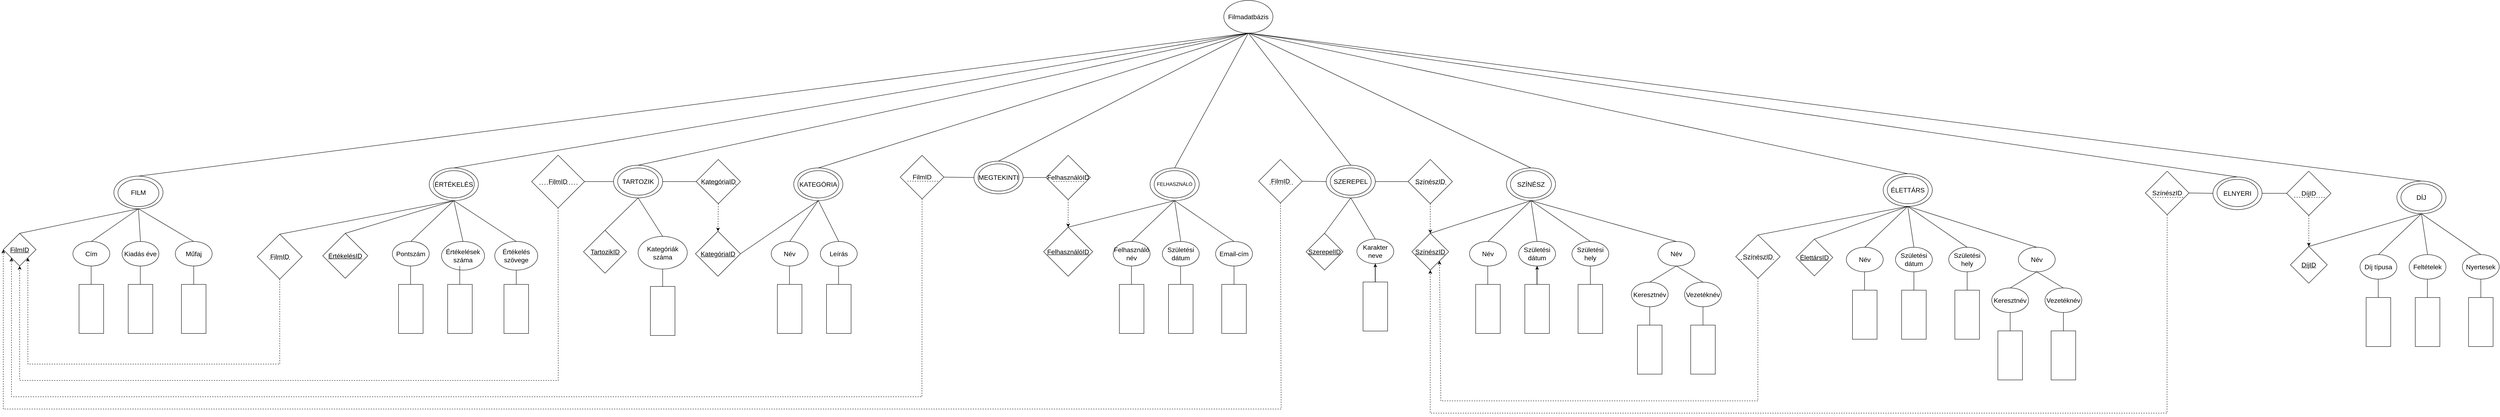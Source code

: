 <mxfile version="22.1.4" type="device">
  <diagram name="Page-1" id="rZ-eUcgFqtCECb6IA8Du">
    <mxGraphModel dx="2178" dy="1732" grid="1" gridSize="10" guides="1" tooltips="1" connect="1" arrows="1" fold="1" page="1" pageScale="1" pageWidth="827" pageHeight="1169" math="0" shadow="0">
      <root>
        <mxCell id="0" />
        <mxCell id="1" parent="0" />
        <mxCell id="nhvX_3EtibqRzgdDVzNb-2" value="&lt;font style=&quot;font-size: 16px;&quot;&gt;Filmadatbázis&lt;/font&gt;" style="ellipse;whiteSpace=wrap;html=1;fontSize=16;" parent="1" vertex="1">
          <mxGeometry x="2280" y="-170" width="120" height="80" as="geometry" />
        </mxCell>
        <mxCell id="nhvX_3EtibqRzgdDVzNb-3" value="FILM" style="ellipse;whiteSpace=wrap;html=1;fontSize=16;fillStyle=auto;shadow=0;labelBorderColor=none;labelBackgroundColor=none;" parent="1" vertex="1">
          <mxGeometry x="-430" y="260" width="120" height="80" as="geometry" />
        </mxCell>
        <mxCell id="nhvX_3EtibqRzgdDVzNb-5" value="ÉRTÉKELÉS" style="ellipse;whiteSpace=wrap;html=1;fontSize=16;" parent="1" vertex="1">
          <mxGeometry x="340" y="240" width="120" height="80" as="geometry" />
        </mxCell>
        <mxCell id="nhvX_3EtibqRzgdDVzNb-8" value="Cím" style="ellipse;whiteSpace=wrap;html=1;fontSize=16;" parent="1" vertex="1">
          <mxGeometry x="-530" y="420" width="90" height="60" as="geometry" />
        </mxCell>
        <mxCell id="nhvX_3EtibqRzgdDVzNb-9" value="Kiadás éve" style="ellipse;whiteSpace=wrap;html=1;fontSize=16;" parent="1" vertex="1">
          <mxGeometry x="-410" y="420" width="90" height="60" as="geometry" />
        </mxCell>
        <mxCell id="nhvX_3EtibqRzgdDVzNb-10" value="Műfaj" style="ellipse;whiteSpace=wrap;html=1;fontSize=16;" parent="1" vertex="1">
          <mxGeometry x="-280" y="420" width="90" height="60" as="geometry" />
        </mxCell>
        <mxCell id="nhvX_3EtibqRzgdDVzNb-11" value="" style="endArrow=none;html=1;rounded=0;entryX=0.5;entryY=1;entryDx=0;entryDy=0;exitX=0.5;exitY=0;exitDx=0;exitDy=0;fontSize=16;" parent="1" source="nhvX_3EtibqRzgdDVzNb-10" target="nhvX_3EtibqRzgdDVzNb-3" edge="1">
          <mxGeometry width="50" height="50" relative="1" as="geometry">
            <mxPoint x="-240" y="440" as="sourcePoint" />
            <mxPoint x="-190" y="390" as="targetPoint" />
          </mxGeometry>
        </mxCell>
        <mxCell id="nhvX_3EtibqRzgdDVzNb-12" value="" style="endArrow=none;html=1;rounded=0;exitX=0.5;exitY=0;exitDx=0;exitDy=0;fontSize=16;" parent="1" source="nhvX_3EtibqRzgdDVzNb-9" edge="1">
          <mxGeometry width="50" height="50" relative="1" as="geometry">
            <mxPoint x="-240" y="440" as="sourcePoint" />
            <mxPoint x="-370" y="340" as="targetPoint" />
          </mxGeometry>
        </mxCell>
        <mxCell id="nhvX_3EtibqRzgdDVzNb-13" value="" style="endArrow=none;html=1;rounded=0;entryX=0.5;entryY=1;entryDx=0;entryDy=0;exitX=0.5;exitY=0;exitDx=0;exitDy=0;fontSize=16;" parent="1" source="nhvX_3EtibqRzgdDVzNb-8" target="nhvX_3EtibqRzgdDVzNb-3" edge="1">
          <mxGeometry width="50" height="50" relative="1" as="geometry">
            <mxPoint x="-240" y="440" as="sourcePoint" />
            <mxPoint x="-190" y="390" as="targetPoint" />
          </mxGeometry>
        </mxCell>
        <mxCell id="nhvX_3EtibqRzgdDVzNb-14" value="" style="rounded=0;whiteSpace=wrap;html=1;rotation=90;fontSize=16;" parent="1" vertex="1">
          <mxGeometry x="-545" y="555" width="120" height="60" as="geometry" />
        </mxCell>
        <mxCell id="nhvX_3EtibqRzgdDVzNb-15" value="" style="rounded=0;whiteSpace=wrap;html=1;rotation=90;fontSize=16;" parent="1" vertex="1">
          <mxGeometry x="-295" y="555" width="120" height="60" as="geometry" />
        </mxCell>
        <mxCell id="nhvX_3EtibqRzgdDVzNb-16" value="" style="rounded=0;whiteSpace=wrap;html=1;rotation=90;fontSize=16;" parent="1" vertex="1">
          <mxGeometry x="-425" y="555" width="120" height="60" as="geometry" />
        </mxCell>
        <mxCell id="nhvX_3EtibqRzgdDVzNb-17" value="" style="endArrow=none;html=1;rounded=0;entryX=0.5;entryY=1;entryDx=0;entryDy=0;exitX=0;exitY=0.5;exitDx=0;exitDy=0;fontSize=16;" parent="1" source="nhvX_3EtibqRzgdDVzNb-15" target="nhvX_3EtibqRzgdDVzNb-10" edge="1">
          <mxGeometry width="50" height="50" relative="1" as="geometry">
            <mxPoint x="-240" y="540" as="sourcePoint" />
            <mxPoint x="-190" y="490" as="targetPoint" />
          </mxGeometry>
        </mxCell>
        <mxCell id="nhvX_3EtibqRzgdDVzNb-18" value="" style="endArrow=none;html=1;rounded=0;entryX=0.5;entryY=1;entryDx=0;entryDy=0;exitX=0;exitY=0.5;exitDx=0;exitDy=0;fontSize=16;" parent="1" edge="1">
          <mxGeometry width="50" height="50" relative="1" as="geometry">
            <mxPoint x="-365.48" y="525" as="sourcePoint" />
            <mxPoint x="-365.48" y="480" as="targetPoint" />
          </mxGeometry>
        </mxCell>
        <mxCell id="nhvX_3EtibqRzgdDVzNb-19" value="" style="endArrow=none;html=1;rounded=0;entryX=0.5;entryY=1;entryDx=0;entryDy=0;exitX=0;exitY=0.5;exitDx=0;exitDy=0;fontSize=16;" parent="1" edge="1">
          <mxGeometry width="50" height="50" relative="1" as="geometry">
            <mxPoint x="-485.48" y="525" as="sourcePoint" />
            <mxPoint x="-485.48" y="480" as="targetPoint" />
          </mxGeometry>
        </mxCell>
        <mxCell id="nhvX_3EtibqRzgdDVzNb-20" value="&lt;u style=&quot;font-size: 16px;&quot;&gt;FilmID&lt;/u&gt;" style="rhombus;whiteSpace=wrap;html=1;fontSize=16;" parent="1" vertex="1">
          <mxGeometry x="-700" y="400" width="80" height="80" as="geometry" />
        </mxCell>
        <mxCell id="nhvX_3EtibqRzgdDVzNb-21" value="" style="endArrow=none;html=1;rounded=0;entryX=0.5;entryY=1;entryDx=0;entryDy=0;exitX=0.5;exitY=0;exitDx=0;exitDy=0;fontSize=16;" parent="1" source="nhvX_3EtibqRzgdDVzNb-20" target="nhvX_3EtibqRzgdDVzNb-3" edge="1">
          <mxGeometry width="50" height="50" relative="1" as="geometry">
            <mxPoint x="-500" y="450" as="sourcePoint" />
            <mxPoint x="-450" y="400" as="targetPoint" />
          </mxGeometry>
        </mxCell>
        <mxCell id="nhvX_3EtibqRzgdDVzNb-31" value="Pontszám" style="ellipse;whiteSpace=wrap;html=1;fontSize=16;" parent="1" vertex="1">
          <mxGeometry x="250" y="420" width="90" height="60" as="geometry" />
        </mxCell>
        <mxCell id="nhvX_3EtibqRzgdDVzNb-32" value="Értékelések száma" style="ellipse;whiteSpace=wrap;html=1;fontSize=16;" parent="1" vertex="1">
          <mxGeometry x="370" y="420" width="105" height="70" as="geometry" />
        </mxCell>
        <mxCell id="nhvX_3EtibqRzgdDVzNb-33" value="Értékelés szövege" style="ellipse;whiteSpace=wrap;html=1;fontSize=16;" parent="1" vertex="1">
          <mxGeometry x="500" y="420" width="105" height="70" as="geometry" />
        </mxCell>
        <mxCell id="nhvX_3EtibqRzgdDVzNb-34" value="" style="rounded=0;whiteSpace=wrap;html=1;rotation=90;fontSize=16;" parent="1" vertex="1">
          <mxGeometry x="235" y="555" width="120" height="60" as="geometry" />
        </mxCell>
        <mxCell id="nhvX_3EtibqRzgdDVzNb-35" value="" style="rounded=0;whiteSpace=wrap;html=1;rotation=90;fontSize=16;" parent="1" vertex="1">
          <mxGeometry x="492.5" y="555" width="120" height="60" as="geometry" />
        </mxCell>
        <mxCell id="nhvX_3EtibqRzgdDVzNb-36" value="" style="rounded=0;whiteSpace=wrap;html=1;rotation=90;fontSize=16;" parent="1" vertex="1">
          <mxGeometry x="355" y="555" width="120" height="60" as="geometry" />
        </mxCell>
        <mxCell id="nhvX_3EtibqRzgdDVzNb-37" value="" style="endArrow=none;html=1;rounded=0;entryX=0.5;entryY=1;entryDx=0;entryDy=0;exitX=0;exitY=0.5;exitDx=0;exitDy=0;fontSize=16;" parent="1" source="nhvX_3EtibqRzgdDVzNb-35" target="nhvX_3EtibqRzgdDVzNb-33" edge="1">
          <mxGeometry width="50" height="50" relative="1" as="geometry">
            <mxPoint x="540" y="540" as="sourcePoint" />
            <mxPoint x="590" y="490" as="targetPoint" />
          </mxGeometry>
        </mxCell>
        <mxCell id="nhvX_3EtibqRzgdDVzNb-38" value="" style="endArrow=none;html=1;rounded=0;entryX=0.5;entryY=1;entryDx=0;entryDy=0;exitX=0;exitY=0.5;exitDx=0;exitDy=0;fontSize=16;" parent="1" edge="1">
          <mxGeometry width="50" height="50" relative="1" as="geometry">
            <mxPoint x="414.52" y="525" as="sourcePoint" />
            <mxPoint x="414.52" y="480" as="targetPoint" />
          </mxGeometry>
        </mxCell>
        <mxCell id="nhvX_3EtibqRzgdDVzNb-39" value="" style="endArrow=none;html=1;rounded=0;entryX=0.5;entryY=1;entryDx=0;entryDy=0;exitX=0;exitY=0.5;exitDx=0;exitDy=0;fontSize=16;" parent="1" edge="1">
          <mxGeometry width="50" height="50" relative="1" as="geometry">
            <mxPoint x="294.52" y="525" as="sourcePoint" />
            <mxPoint x="294.52" y="480" as="targetPoint" />
          </mxGeometry>
        </mxCell>
        <mxCell id="nhvX_3EtibqRzgdDVzNb-40" value="&lt;u style=&quot;font-size: 16px;&quot;&gt;ÉrtékelésID&lt;/u&gt;" style="rhombus;whiteSpace=wrap;html=1;fontSize=16;" parent="1" vertex="1">
          <mxGeometry x="80" y="400" width="110" height="110" as="geometry" />
        </mxCell>
        <mxCell id="nhvX_3EtibqRzgdDVzNb-41" value="" style="endArrow=none;html=1;rounded=0;entryX=0.5;entryY=1;entryDx=0;entryDy=0;exitX=0.5;exitY=0;exitDx=0;exitDy=0;fontSize=16;" parent="1" source="nhvX_3EtibqRzgdDVzNb-40" target="nhvX_3EtibqRzgdDVzNb-5" edge="1">
          <mxGeometry width="50" height="50" relative="1" as="geometry">
            <mxPoint x="130" y="470" as="sourcePoint" />
            <mxPoint x="180" y="420" as="targetPoint" />
          </mxGeometry>
        </mxCell>
        <mxCell id="nhvX_3EtibqRzgdDVzNb-42" value="" style="endArrow=none;html=1;rounded=0;entryX=0.5;entryY=1;entryDx=0;entryDy=0;exitX=0.5;exitY=0;exitDx=0;exitDy=0;fontSize=16;" parent="1" source="nhvX_3EtibqRzgdDVzNb-31" target="nhvX_3EtibqRzgdDVzNb-5" edge="1">
          <mxGeometry width="50" height="50" relative="1" as="geometry">
            <mxPoint x="130" y="470" as="sourcePoint" />
            <mxPoint x="180" y="420" as="targetPoint" />
          </mxGeometry>
        </mxCell>
        <mxCell id="nhvX_3EtibqRzgdDVzNb-43" value="" style="endArrow=none;html=1;rounded=0;entryX=0.5;entryY=1;entryDx=0;entryDy=0;exitX=0.5;exitY=0;exitDx=0;exitDy=0;fontSize=16;" parent="1" source="nhvX_3EtibqRzgdDVzNb-32" target="nhvX_3EtibqRzgdDVzNb-5" edge="1">
          <mxGeometry width="50" height="50" relative="1" as="geometry">
            <mxPoint x="130" y="470" as="sourcePoint" />
            <mxPoint x="180" y="420" as="targetPoint" />
          </mxGeometry>
        </mxCell>
        <mxCell id="nhvX_3EtibqRzgdDVzNb-44" value="" style="endArrow=none;html=1;rounded=0;exitX=0.5;exitY=0;exitDx=0;exitDy=0;fontSize=16;" parent="1" source="nhvX_3EtibqRzgdDVzNb-33" edge="1">
          <mxGeometry width="50" height="50" relative="1" as="geometry">
            <mxPoint x="130" y="470" as="sourcePoint" />
            <mxPoint x="400" y="320" as="targetPoint" />
          </mxGeometry>
        </mxCell>
        <mxCell id="nhvX_3EtibqRzgdDVzNb-90" value="KATEGÓRIA" style="ellipse;whiteSpace=wrap;html=1;fontSize=16;" parent="1" vertex="1">
          <mxGeometry x="1230" y="240" width="120" height="80" as="geometry" />
        </mxCell>
        <mxCell id="nhvX_3EtibqRzgdDVzNb-91" value="Név" style="ellipse;whiteSpace=wrap;html=1;fontSize=16;" parent="1" vertex="1">
          <mxGeometry x="1175" y="420" width="90" height="60" as="geometry" />
        </mxCell>
        <mxCell id="nhvX_3EtibqRzgdDVzNb-92" value="Leírás" style="ellipse;whiteSpace=wrap;html=1;fontSize=16;" parent="1" vertex="1">
          <mxGeometry x="1295" y="420" width="90" height="60" as="geometry" />
        </mxCell>
        <mxCell id="nhvX_3EtibqRzgdDVzNb-94" value="" style="rounded=0;whiteSpace=wrap;html=1;rotation=90;fontSize=16;" parent="1" vertex="1">
          <mxGeometry x="1160" y="555" width="120" height="60" as="geometry" />
        </mxCell>
        <mxCell id="nhvX_3EtibqRzgdDVzNb-96" value="" style="rounded=0;whiteSpace=wrap;html=1;rotation=90;fontSize=16;" parent="1" vertex="1">
          <mxGeometry x="1280" y="555" width="120" height="60" as="geometry" />
        </mxCell>
        <mxCell id="nhvX_3EtibqRzgdDVzNb-98" value="" style="endArrow=none;html=1;rounded=0;entryX=0.5;entryY=1;entryDx=0;entryDy=0;exitX=0;exitY=0.5;exitDx=0;exitDy=0;fontSize=16;" parent="1" edge="1">
          <mxGeometry width="50" height="50" relative="1" as="geometry">
            <mxPoint x="1339.52" y="525" as="sourcePoint" />
            <mxPoint x="1339.52" y="480" as="targetPoint" />
          </mxGeometry>
        </mxCell>
        <mxCell id="nhvX_3EtibqRzgdDVzNb-99" value="" style="endArrow=none;html=1;rounded=0;entryX=0.5;entryY=1;entryDx=0;entryDy=0;exitX=0;exitY=0.5;exitDx=0;exitDy=0;fontSize=16;" parent="1" edge="1">
          <mxGeometry width="50" height="50" relative="1" as="geometry">
            <mxPoint x="1219.52" y="525" as="sourcePoint" />
            <mxPoint x="1219.52" y="480" as="targetPoint" />
          </mxGeometry>
        </mxCell>
        <mxCell id="nhvX_3EtibqRzgdDVzNb-100" value="&lt;u style=&quot;font-size: 16px;&quot;&gt;KategóriaID&lt;/u&gt;" style="rhombus;whiteSpace=wrap;html=1;fontSize=16;" parent="1" vertex="1">
          <mxGeometry x="990" y="395" width="110" height="110" as="geometry" />
        </mxCell>
        <mxCell id="nhvX_3EtibqRzgdDVzNb-101" value="" style="endArrow=none;html=1;rounded=0;entryX=0.5;entryY=1;entryDx=0;entryDy=0;exitX=1;exitY=0.5;exitDx=0;exitDy=0;fontSize=16;" parent="1" source="nhvX_3EtibqRzgdDVzNb-100" target="nhvX_3EtibqRzgdDVzNb-90" edge="1">
          <mxGeometry width="50" height="50" relative="1" as="geometry">
            <mxPoint x="1020" y="470" as="sourcePoint" />
            <mxPoint x="1070" y="420" as="targetPoint" />
          </mxGeometry>
        </mxCell>
        <mxCell id="nhvX_3EtibqRzgdDVzNb-102" value="" style="endArrow=none;html=1;rounded=0;entryX=0.5;entryY=1;entryDx=0;entryDy=0;exitX=0.5;exitY=0;exitDx=0;exitDy=0;fontSize=16;" parent="1" source="nhvX_3EtibqRzgdDVzNb-91" target="nhvX_3EtibqRzgdDVzNb-90" edge="1">
          <mxGeometry width="50" height="50" relative="1" as="geometry">
            <mxPoint x="1020" y="470" as="sourcePoint" />
            <mxPoint x="1070" y="420" as="targetPoint" />
          </mxGeometry>
        </mxCell>
        <mxCell id="nhvX_3EtibqRzgdDVzNb-103" value="" style="endArrow=none;html=1;rounded=0;entryX=0.5;entryY=1;entryDx=0;entryDy=0;exitX=0.5;exitY=0;exitDx=0;exitDy=0;fontSize=16;" parent="1" source="nhvX_3EtibqRzgdDVzNb-92" target="nhvX_3EtibqRzgdDVzNb-90" edge="1">
          <mxGeometry width="50" height="50" relative="1" as="geometry">
            <mxPoint x="1020" y="470" as="sourcePoint" />
            <mxPoint x="1070" y="420" as="targetPoint" />
          </mxGeometry>
        </mxCell>
        <mxCell id="nhvX_3EtibqRzgdDVzNb-105" value="" style="ellipse;whiteSpace=wrap;html=1;fontSize=16;" parent="1" vertex="1">
          <mxGeometry x="2100" y="240" width="120" height="80" as="geometry" />
        </mxCell>
        <mxCell id="nhvX_3EtibqRzgdDVzNb-106" value="Felhasználó név" style="ellipse;whiteSpace=wrap;html=1;fontSize=16;" parent="1" vertex="1">
          <mxGeometry x="2010" y="420" width="90" height="60" as="geometry" />
        </mxCell>
        <mxCell id="nhvX_3EtibqRzgdDVzNb-107" value="Születési dátum" style="ellipse;whiteSpace=wrap;html=1;fontSize=16;" parent="1" vertex="1">
          <mxGeometry x="2130" y="420" width="90" height="60" as="geometry" />
        </mxCell>
        <mxCell id="nhvX_3EtibqRzgdDVzNb-108" value="Email-cím" style="ellipse;whiteSpace=wrap;html=1;fontSize=16;" parent="1" vertex="1">
          <mxGeometry x="2260" y="420" width="90" height="60" as="geometry" />
        </mxCell>
        <mxCell id="nhvX_3EtibqRzgdDVzNb-109" value="" style="rounded=0;whiteSpace=wrap;html=1;rotation=90;fontSize=16;" parent="1" vertex="1">
          <mxGeometry x="1995" y="555" width="120" height="60" as="geometry" />
        </mxCell>
        <mxCell id="nhvX_3EtibqRzgdDVzNb-110" value="" style="rounded=0;whiteSpace=wrap;html=1;rotation=90;fontSize=16;" parent="1" vertex="1">
          <mxGeometry x="2245" y="555" width="120" height="60" as="geometry" />
        </mxCell>
        <mxCell id="nhvX_3EtibqRzgdDVzNb-111" value="" style="rounded=0;whiteSpace=wrap;html=1;rotation=90;fontSize=16;" parent="1" vertex="1">
          <mxGeometry x="2115" y="555" width="120" height="60" as="geometry" />
        </mxCell>
        <mxCell id="nhvX_3EtibqRzgdDVzNb-112" value="" style="endArrow=none;html=1;rounded=0;entryX=0.5;entryY=1;entryDx=0;entryDy=0;exitX=0;exitY=0.5;exitDx=0;exitDy=0;fontSize=16;" parent="1" source="nhvX_3EtibqRzgdDVzNb-110" target="nhvX_3EtibqRzgdDVzNb-108" edge="1">
          <mxGeometry width="50" height="50" relative="1" as="geometry">
            <mxPoint x="2300" y="540" as="sourcePoint" />
            <mxPoint x="2350" y="490" as="targetPoint" />
          </mxGeometry>
        </mxCell>
        <mxCell id="nhvX_3EtibqRzgdDVzNb-113" value="" style="endArrow=none;html=1;rounded=0;entryX=0.5;entryY=1;entryDx=0;entryDy=0;exitX=0;exitY=0.5;exitDx=0;exitDy=0;fontSize=16;" parent="1" edge="1">
          <mxGeometry width="50" height="50" relative="1" as="geometry">
            <mxPoint x="2174.52" y="525" as="sourcePoint" />
            <mxPoint x="2174.52" y="480" as="targetPoint" />
          </mxGeometry>
        </mxCell>
        <mxCell id="nhvX_3EtibqRzgdDVzNb-114" value="" style="endArrow=none;html=1;rounded=0;entryX=0.5;entryY=1;entryDx=0;entryDy=0;exitX=0;exitY=0.5;exitDx=0;exitDy=0;fontSize=16;" parent="1" edge="1">
          <mxGeometry width="50" height="50" relative="1" as="geometry">
            <mxPoint x="2054.52" y="525" as="sourcePoint" />
            <mxPoint x="2054.52" y="480" as="targetPoint" />
          </mxGeometry>
        </mxCell>
        <mxCell id="nhvX_3EtibqRzgdDVzNb-115" value="&lt;u style=&quot;font-size: 16px;&quot;&gt;FelhasználóID&lt;/u&gt;" style="rhombus;whiteSpace=wrap;html=1;fontSize=16;" parent="1" vertex="1">
          <mxGeometry x="1840" y="385" width="120" height="120" as="geometry" />
        </mxCell>
        <mxCell id="nhvX_3EtibqRzgdDVzNb-116" value="" style="endArrow=none;html=1;rounded=0;entryX=0.5;entryY=1;entryDx=0;entryDy=0;exitX=0.5;exitY=0;exitDx=0;exitDy=0;fontSize=16;" parent="1" source="nhvX_3EtibqRzgdDVzNb-115" target="nhvX_3EtibqRzgdDVzNb-105" edge="1">
          <mxGeometry width="50" height="50" relative="1" as="geometry">
            <mxPoint x="1890" y="470" as="sourcePoint" />
            <mxPoint x="1940" y="420" as="targetPoint" />
          </mxGeometry>
        </mxCell>
        <mxCell id="nhvX_3EtibqRzgdDVzNb-117" value="" style="endArrow=none;html=1;rounded=0;entryX=0.5;entryY=1;entryDx=0;entryDy=0;exitX=0.5;exitY=0;exitDx=0;exitDy=0;fontSize=16;" parent="1" source="nhvX_3EtibqRzgdDVzNb-106" target="nhvX_3EtibqRzgdDVzNb-105" edge="1">
          <mxGeometry width="50" height="50" relative="1" as="geometry">
            <mxPoint x="1890" y="470" as="sourcePoint" />
            <mxPoint x="1940" y="420" as="targetPoint" />
          </mxGeometry>
        </mxCell>
        <mxCell id="nhvX_3EtibqRzgdDVzNb-118" value="" style="endArrow=none;html=1;rounded=0;entryX=0.5;entryY=1;entryDx=0;entryDy=0;exitX=0.5;exitY=0;exitDx=0;exitDy=0;fontSize=16;" parent="1" source="nhvX_3EtibqRzgdDVzNb-107" target="nhvX_3EtibqRzgdDVzNb-105" edge="1">
          <mxGeometry width="50" height="50" relative="1" as="geometry">
            <mxPoint x="1890" y="470" as="sourcePoint" />
            <mxPoint x="1940" y="420" as="targetPoint" />
          </mxGeometry>
        </mxCell>
        <mxCell id="nhvX_3EtibqRzgdDVzNb-119" value="" style="endArrow=none;html=1;rounded=0;exitX=0.5;exitY=0;exitDx=0;exitDy=0;fontSize=16;" parent="1" source="nhvX_3EtibqRzgdDVzNb-108" edge="1">
          <mxGeometry width="50" height="50" relative="1" as="geometry">
            <mxPoint x="1890" y="470" as="sourcePoint" />
            <mxPoint x="2160" y="320" as="targetPoint" />
          </mxGeometry>
        </mxCell>
        <mxCell id="nhvX_3EtibqRzgdDVzNb-120" value="SZÍNÉSZ" style="ellipse;whiteSpace=wrap;html=1;fontSize=16;" parent="1" vertex="1">
          <mxGeometry x="2970" y="240" width="120" height="80" as="geometry" />
        </mxCell>
        <mxCell id="nhvX_3EtibqRzgdDVzNb-121" value="Név" style="ellipse;whiteSpace=wrap;html=1;fontSize=16;" parent="1" vertex="1">
          <mxGeometry x="2880" y="420" width="90" height="60" as="geometry" />
        </mxCell>
        <mxCell id="nhvX_3EtibqRzgdDVzNb-122" value="Születési dátum" style="ellipse;whiteSpace=wrap;html=1;fontSize=16;" parent="1" vertex="1">
          <mxGeometry x="3000" y="420" width="90" height="60" as="geometry" />
        </mxCell>
        <mxCell id="nhvX_3EtibqRzgdDVzNb-123" value="Születési hely" style="ellipse;whiteSpace=wrap;html=1;fontSize=16;" parent="1" vertex="1">
          <mxGeometry x="3130" y="420" width="90" height="60" as="geometry" />
        </mxCell>
        <mxCell id="nhvX_3EtibqRzgdDVzNb-124" value="" style="rounded=0;whiteSpace=wrap;html=1;rotation=90;fontSize=16;" parent="1" vertex="1">
          <mxGeometry x="2865" y="555" width="120" height="60" as="geometry" />
        </mxCell>
        <mxCell id="nhvX_3EtibqRzgdDVzNb-125" value="" style="rounded=0;whiteSpace=wrap;html=1;rotation=90;fontSize=16;" parent="1" vertex="1">
          <mxGeometry x="3115" y="555" width="120" height="60" as="geometry" />
        </mxCell>
        <mxCell id="nhvX_3EtibqRzgdDVzNb-218" value="" style="edgeStyle=orthogonalEdgeStyle;rounded=0;orthogonalLoop=1;jettySize=auto;html=1;" parent="1" source="nhvX_3EtibqRzgdDVzNb-126" target="nhvX_3EtibqRzgdDVzNb-122" edge="1">
          <mxGeometry relative="1" as="geometry" />
        </mxCell>
        <mxCell id="nhvX_3EtibqRzgdDVzNb-126" value="" style="rounded=0;whiteSpace=wrap;html=1;rotation=90;fontSize=16;" parent="1" vertex="1">
          <mxGeometry x="2985" y="555" width="120" height="60" as="geometry" />
        </mxCell>
        <mxCell id="nhvX_3EtibqRzgdDVzNb-127" value="" style="endArrow=none;html=1;rounded=0;entryX=0.5;entryY=1;entryDx=0;entryDy=0;exitX=0;exitY=0.5;exitDx=0;exitDy=0;fontSize=16;" parent="1" source="nhvX_3EtibqRzgdDVzNb-125" target="nhvX_3EtibqRzgdDVzNb-123" edge="1">
          <mxGeometry width="50" height="50" relative="1" as="geometry">
            <mxPoint x="3170" y="540" as="sourcePoint" />
            <mxPoint x="3220" y="490" as="targetPoint" />
          </mxGeometry>
        </mxCell>
        <mxCell id="nhvX_3EtibqRzgdDVzNb-128" value="" style="endArrow=none;html=1;rounded=0;entryX=0.5;entryY=1;entryDx=0;entryDy=0;exitX=0;exitY=0.5;exitDx=0;exitDy=0;fontSize=16;" parent="1" edge="1">
          <mxGeometry width="50" height="50" relative="1" as="geometry">
            <mxPoint x="3044.52" y="525" as="sourcePoint" />
            <mxPoint x="3044.52" y="480" as="targetPoint" />
          </mxGeometry>
        </mxCell>
        <mxCell id="nhvX_3EtibqRzgdDVzNb-129" value="" style="endArrow=none;html=1;rounded=0;entryX=0.5;entryY=1;entryDx=0;entryDy=0;exitX=0;exitY=0.5;exitDx=0;exitDy=0;fontSize=16;" parent="1" edge="1">
          <mxGeometry width="50" height="50" relative="1" as="geometry">
            <mxPoint x="2924.52" y="525" as="sourcePoint" />
            <mxPoint x="2924.52" y="480" as="targetPoint" />
          </mxGeometry>
        </mxCell>
        <mxCell id="nhvX_3EtibqRzgdDVzNb-130" value="&lt;u style=&quot;border-color: var(--border-color);&quot;&gt;SzínészID&lt;/u&gt;" style="rhombus;whiteSpace=wrap;html=1;fontSize=16;" parent="1" vertex="1">
          <mxGeometry x="2739.16" y="400" width="90" height="90" as="geometry" />
        </mxCell>
        <mxCell id="nhvX_3EtibqRzgdDVzNb-131" value="" style="endArrow=none;html=1;rounded=0;entryX=0.5;entryY=1;entryDx=0;entryDy=0;exitX=0.5;exitY=0;exitDx=0;exitDy=0;fontSize=16;" parent="1" source="nhvX_3EtibqRzgdDVzNb-130" target="nhvX_3EtibqRzgdDVzNb-120" edge="1">
          <mxGeometry width="50" height="50" relative="1" as="geometry">
            <mxPoint x="2760" y="470" as="sourcePoint" />
            <mxPoint x="2810" y="420" as="targetPoint" />
          </mxGeometry>
        </mxCell>
        <mxCell id="nhvX_3EtibqRzgdDVzNb-132" value="" style="endArrow=none;html=1;rounded=0;entryX=0.5;entryY=1;entryDx=0;entryDy=0;exitX=0.5;exitY=0;exitDx=0;exitDy=0;fontSize=16;" parent="1" source="nhvX_3EtibqRzgdDVzNb-121" target="nhvX_3EtibqRzgdDVzNb-120" edge="1">
          <mxGeometry width="50" height="50" relative="1" as="geometry">
            <mxPoint x="2760" y="470" as="sourcePoint" />
            <mxPoint x="2810" y="420" as="targetPoint" />
          </mxGeometry>
        </mxCell>
        <mxCell id="nhvX_3EtibqRzgdDVzNb-133" value="" style="endArrow=none;html=1;rounded=0;entryX=0.5;entryY=1;entryDx=0;entryDy=0;exitX=0.5;exitY=0;exitDx=0;exitDy=0;fontSize=16;" parent="1" source="nhvX_3EtibqRzgdDVzNb-122" target="nhvX_3EtibqRzgdDVzNb-120" edge="1">
          <mxGeometry width="50" height="50" relative="1" as="geometry">
            <mxPoint x="2760" y="470" as="sourcePoint" />
            <mxPoint x="2810" y="420" as="targetPoint" />
          </mxGeometry>
        </mxCell>
        <mxCell id="nhvX_3EtibqRzgdDVzNb-134" value="" style="endArrow=none;html=1;rounded=0;exitX=0.5;exitY=0;exitDx=0;exitDy=0;fontSize=16;" parent="1" source="nhvX_3EtibqRzgdDVzNb-123" edge="1">
          <mxGeometry width="50" height="50" relative="1" as="geometry">
            <mxPoint x="2760" y="470" as="sourcePoint" />
            <mxPoint x="3030" y="320" as="targetPoint" />
          </mxGeometry>
        </mxCell>
        <mxCell id="nhvX_3EtibqRzgdDVzNb-138" value="" style="endArrow=none;html=1;rounded=0;exitX=0.5;exitY=0;exitDx=0;exitDy=0;entryX=0.5;entryY=1;entryDx=0;entryDy=0;fontSize=16;" parent="1" source="nhvX_3EtibqRzgdDVzNb-3" target="nhvX_3EtibqRzgdDVzNb-2" edge="1">
          <mxGeometry width="50" height="50" relative="1" as="geometry">
            <mxPoint x="500" y="250" as="sourcePoint" />
            <mxPoint x="550" y="200" as="targetPoint" />
          </mxGeometry>
        </mxCell>
        <mxCell id="nhvX_3EtibqRzgdDVzNb-139" value="" style="endArrow=none;html=1;rounded=0;exitX=0.5;exitY=0;exitDx=0;exitDy=0;entryX=0.5;entryY=1;entryDx=0;entryDy=0;fontSize=16;" parent="1" source="nhvX_3EtibqRzgdDVzNb-5" target="nhvX_3EtibqRzgdDVzNb-2" edge="1">
          <mxGeometry width="50" height="50" relative="1" as="geometry">
            <mxPoint x="500" y="250" as="sourcePoint" />
            <mxPoint x="550" y="200" as="targetPoint" />
          </mxGeometry>
        </mxCell>
        <mxCell id="nhvX_3EtibqRzgdDVzNb-140" value="" style="endArrow=none;html=1;rounded=0;exitX=0.5;exitY=0;exitDx=0;exitDy=0;entryX=0.5;entryY=1;entryDx=0;entryDy=0;fontSize=16;" parent="1" source="nhvX_3EtibqRzgdDVzNb-90" target="nhvX_3EtibqRzgdDVzNb-2" edge="1">
          <mxGeometry width="50" height="50" relative="1" as="geometry">
            <mxPoint x="500" y="250" as="sourcePoint" />
            <mxPoint x="1190" y="-120" as="targetPoint" />
          </mxGeometry>
        </mxCell>
        <mxCell id="nhvX_3EtibqRzgdDVzNb-141" value="" style="endArrow=none;html=1;rounded=0;exitX=0.5;exitY=0;exitDx=0;exitDy=0;entryX=0.5;entryY=1;entryDx=0;entryDy=0;fontSize=16;" parent="1" source="nhvX_3EtibqRzgdDVzNb-105" target="nhvX_3EtibqRzgdDVzNb-2" edge="1">
          <mxGeometry width="50" height="50" relative="1" as="geometry">
            <mxPoint x="1680" y="130" as="sourcePoint" />
            <mxPoint x="1350" y="-110" as="targetPoint" />
          </mxGeometry>
        </mxCell>
        <mxCell id="nhvX_3EtibqRzgdDVzNb-142" value="" style="endArrow=none;html=1;rounded=0;entryX=0.5;entryY=1;entryDx=0;entryDy=0;exitX=0.5;exitY=0;exitDx=0;exitDy=0;fontSize=16;" parent="1" source="nhvX_3EtibqRzgdDVzNb-120" target="nhvX_3EtibqRzgdDVzNb-2" edge="1">
          <mxGeometry width="50" height="50" relative="1" as="geometry">
            <mxPoint x="1710" y="130" as="sourcePoint" />
            <mxPoint x="1760" y="80" as="targetPoint" />
          </mxGeometry>
        </mxCell>
        <mxCell id="nhvX_3EtibqRzgdDVzNb-144" value="&lt;font style=&quot;font-size: 16px;&quot;&gt;FilmID&lt;/font&gt;" style="rhombus;whiteSpace=wrap;html=1;" parent="1" vertex="1">
          <mxGeometry x="-80" y="402.09" width="110" height="110" as="geometry" />
        </mxCell>
        <mxCell id="nhvX_3EtibqRzgdDVzNb-145" value="" style="endArrow=none;html=1;rounded=0;entryX=0.5;entryY=1;entryDx=0;entryDy=0;exitX=0.5;exitY=0;exitDx=0;exitDy=0;" parent="1" source="nhvX_3EtibqRzgdDVzNb-144" target="nhvX_3EtibqRzgdDVzNb-5" edge="1">
          <mxGeometry width="50" height="50" relative="1" as="geometry">
            <mxPoint x="-10" y="510" as="sourcePoint" />
            <mxPoint x="40" y="460" as="targetPoint" />
          </mxGeometry>
        </mxCell>
        <mxCell id="nhvX_3EtibqRzgdDVzNb-149" value="" style="ellipse;whiteSpace=wrap;html=1;fillStyle=solid;fillColor=none;" parent="1" vertex="1">
          <mxGeometry x="-420" y="267.91" width="100" height="66.67" as="geometry" />
        </mxCell>
        <mxCell id="nhvX_3EtibqRzgdDVzNb-150" value="" style="ellipse;whiteSpace=wrap;html=1;fillStyle=solid;fillColor=none;" parent="1" vertex="1">
          <mxGeometry x="350" y="246.66" width="100" height="66.67" as="geometry" />
        </mxCell>
        <mxCell id="nhvX_3EtibqRzgdDVzNb-151" value="" style="ellipse;whiteSpace=wrap;html=1;fillStyle=solid;fillColor=none;" parent="1" vertex="1">
          <mxGeometry x="1240" y="246.67" width="100" height="66.67" as="geometry" />
        </mxCell>
        <mxCell id="nhvX_3EtibqRzgdDVzNb-153" value="" style="ellipse;whiteSpace=wrap;html=1;fillStyle=solid;fillColor=none;" parent="1" vertex="1">
          <mxGeometry x="2980" y="246.66" width="100" height="66.67" as="geometry" />
        </mxCell>
        <mxCell id="nhvX_3EtibqRzgdDVzNb-156" value="TARTOZIK" style="ellipse;whiteSpace=wrap;html=1;fontSize=16;" parent="1" vertex="1">
          <mxGeometry x="790" y="233.34" width="120" height="80" as="geometry" />
        </mxCell>
        <mxCell id="nhvX_3EtibqRzgdDVzNb-157" value="" style="ellipse;whiteSpace=wrap;html=1;fillStyle=solid;fillColor=none;" parent="1" vertex="1">
          <mxGeometry x="800" y="240.0" width="100" height="66.67" as="geometry" />
        </mxCell>
        <mxCell id="nhvX_3EtibqRzgdDVzNb-158" value="&lt;font style=&quot;font-size: 16px;&quot;&gt;KategóriaID&lt;/font&gt;" style="rhombus;whiteSpace=wrap;html=1;" parent="1" vertex="1">
          <mxGeometry x="991.67" y="219.17" width="108.33" height="108.33" as="geometry" />
        </mxCell>
        <mxCell id="nhvX_3EtibqRzgdDVzNb-159" value="" style="endArrow=none;html=1;rounded=0;entryX=1;entryY=0.5;entryDx=0;entryDy=0;exitX=0;exitY=0.5;exitDx=0;exitDy=0;" parent="1" source="nhvX_3EtibqRzgdDVzNb-158" target="nhvX_3EtibqRzgdDVzNb-156" edge="1">
          <mxGeometry width="50" height="50" relative="1" as="geometry">
            <mxPoint x="870" y="350" as="sourcePoint" />
            <mxPoint x="920" y="300" as="targetPoint" />
          </mxGeometry>
        </mxCell>
        <mxCell id="nhvX_3EtibqRzgdDVzNb-162" value="&lt;font style=&quot;font-size: 16px;&quot;&gt;FilmID&lt;/font&gt;" style="rhombus;whiteSpace=wrap;html=1;" parent="1" vertex="1">
          <mxGeometry x="590" y="208.76" width="129.16" height="129.16" as="geometry" />
        </mxCell>
        <mxCell id="nhvX_3EtibqRzgdDVzNb-164" value="" style="endArrow=none;html=1;rounded=0;entryX=0;entryY=0.5;entryDx=0;entryDy=0;exitX=1;exitY=0.5;exitDx=0;exitDy=0;" parent="1" source="nhvX_3EtibqRzgdDVzNb-162" target="nhvX_3EtibqRzgdDVzNb-156" edge="1">
          <mxGeometry width="50" height="50" relative="1" as="geometry">
            <mxPoint x="350" y="430" as="sourcePoint" />
            <mxPoint x="400" y="380" as="targetPoint" />
          </mxGeometry>
        </mxCell>
        <mxCell id="nhvX_3EtibqRzgdDVzNb-166" value="MEGTEKINTI" style="ellipse;whiteSpace=wrap;html=1;fontSize=16;" parent="1" vertex="1">
          <mxGeometry x="1670" y="223.34" width="120" height="80" as="geometry" />
        </mxCell>
        <mxCell id="nhvX_3EtibqRzgdDVzNb-167" value="" style="ellipse;whiteSpace=wrap;html=1;fillStyle=solid;fillColor=none;" parent="1" vertex="1">
          <mxGeometry x="1680" y="230" width="100" height="66.67" as="geometry" />
        </mxCell>
        <mxCell id="nhvX_3EtibqRzgdDVzNb-169" value="&lt;font size=&quot;3&quot;&gt;FelhasználóID&lt;/font&gt;" style="rhombus;whiteSpace=wrap;html=1;" parent="1" vertex="1">
          <mxGeometry x="1845.84" y="209.17" width="108.33" height="108.33" as="geometry" />
        </mxCell>
        <mxCell id="nhvX_3EtibqRzgdDVzNb-170" value="" style="endArrow=none;html=1;rounded=0;entryX=1;entryY=0.5;entryDx=0;entryDy=0;exitX=0;exitY=0.5;exitDx=0;exitDy=0;" parent="1" source="nhvX_3EtibqRzgdDVzNb-169" target="nhvX_3EtibqRzgdDVzNb-166" edge="1">
          <mxGeometry width="50" height="50" relative="1" as="geometry">
            <mxPoint x="1750" y="340" as="sourcePoint" />
            <mxPoint x="1800" y="290" as="targetPoint" />
          </mxGeometry>
        </mxCell>
        <mxCell id="nhvX_3EtibqRzgdDVzNb-171" value="&lt;font style=&quot;font-size: 16px;&quot;&gt;FilmID&lt;/font&gt;" style="rhombus;whiteSpace=wrap;html=1;" parent="1" vertex="1">
          <mxGeometry x="1490" y="209.17" width="106.66" height="106.66" as="geometry" />
        </mxCell>
        <mxCell id="nhvX_3EtibqRzgdDVzNb-172" value="" style="endArrow=none;html=1;rounded=0;entryX=0;entryY=0.5;entryDx=0;entryDy=0;exitX=1;exitY=0.5;exitDx=0;exitDy=0;" parent="1" source="nhvX_3EtibqRzgdDVzNb-171" target="nhvX_3EtibqRzgdDVzNb-166" edge="1">
          <mxGeometry width="50" height="50" relative="1" as="geometry">
            <mxPoint x="1230" y="420" as="sourcePoint" />
            <mxPoint x="1280" y="370" as="targetPoint" />
          </mxGeometry>
        </mxCell>
        <mxCell id="nhvX_3EtibqRzgdDVzNb-175" value="&lt;font size=&quot;3&quot;&gt;&lt;u&gt;TartozikID&lt;/u&gt;&lt;/font&gt;" style="rhombus;whiteSpace=wrap;html=1;" parent="1" vertex="1">
          <mxGeometry x="716.66" y="392.5" width="105" height="105" as="geometry" />
        </mxCell>
        <mxCell id="nhvX_3EtibqRzgdDVzNb-176" value="&lt;font style=&quot;font-size: 16px;&quot;&gt;Kategóriák száma&lt;/font&gt;" style="ellipse;whiteSpace=wrap;html=1;" parent="1" vertex="1">
          <mxGeometry x="850" y="407.5" width="120" height="80" as="geometry" />
        </mxCell>
        <mxCell id="nhvX_3EtibqRzgdDVzNb-178" value="" style="endArrow=none;html=1;rounded=0;entryX=0.5;entryY=1;entryDx=0;entryDy=0;exitX=0.5;exitY=0;exitDx=0;exitDy=0;" parent="1" source="nhvX_3EtibqRzgdDVzNb-175" target="nhvX_3EtibqRzgdDVzNb-156" edge="1">
          <mxGeometry width="50" height="50" relative="1" as="geometry">
            <mxPoint x="900" y="470" as="sourcePoint" />
            <mxPoint x="950" y="420" as="targetPoint" />
          </mxGeometry>
        </mxCell>
        <mxCell id="nhvX_3EtibqRzgdDVzNb-179" value="" style="endArrow=none;html=1;rounded=0;entryX=0.5;entryY=1;entryDx=0;entryDy=0;exitX=0.5;exitY=0;exitDx=0;exitDy=0;" parent="1" source="nhvX_3EtibqRzgdDVzNb-176" target="nhvX_3EtibqRzgdDVzNb-156" edge="1">
          <mxGeometry width="50" height="50" relative="1" as="geometry">
            <mxPoint x="900" y="470" as="sourcePoint" />
            <mxPoint x="950" y="420" as="targetPoint" />
          </mxGeometry>
        </mxCell>
        <mxCell id="nhvX_3EtibqRzgdDVzNb-180" value="SZEREPEL" style="ellipse;whiteSpace=wrap;html=1;fontSize=16;" parent="1" vertex="1">
          <mxGeometry x="2530" y="233.34" width="120" height="80" as="geometry" />
        </mxCell>
        <mxCell id="nhvX_3EtibqRzgdDVzNb-181" value="" style="ellipse;whiteSpace=wrap;html=1;fillStyle=solid;fillColor=none;" parent="1" vertex="1">
          <mxGeometry x="2540" y="240.0" width="100" height="66.67" as="geometry" />
        </mxCell>
        <mxCell id="nhvX_3EtibqRzgdDVzNb-183" value="&lt;font size=&quot;3&quot;&gt;SzínészID&lt;/font&gt;" style="rhombus;whiteSpace=wrap;html=1;" parent="1" vertex="1">
          <mxGeometry x="2730" y="219.17" width="108.33" height="108.33" as="geometry" />
        </mxCell>
        <mxCell id="nhvX_3EtibqRzgdDVzNb-184" value="" style="endArrow=none;html=1;rounded=0;entryX=1;entryY=0.5;entryDx=0;entryDy=0;exitX=0;exitY=0.5;exitDx=0;exitDy=0;" parent="1" source="nhvX_3EtibqRzgdDVzNb-183" target="nhvX_3EtibqRzgdDVzNb-180" edge="1">
          <mxGeometry width="50" height="50" relative="1" as="geometry">
            <mxPoint x="2600" y="354.17" as="sourcePoint" />
            <mxPoint x="2650" y="304.17" as="targetPoint" />
          </mxGeometry>
        </mxCell>
        <mxCell id="nhvX_3EtibqRzgdDVzNb-185" value="&lt;font style=&quot;font-size: 16px;&quot;&gt;FilmID&lt;/font&gt;" style="rhombus;whiteSpace=wrap;html=1;" parent="1" vertex="1">
          <mxGeometry x="2365" y="219.17" width="106.66" height="106.66" as="geometry" />
        </mxCell>
        <mxCell id="nhvX_3EtibqRzgdDVzNb-186" value="" style="endArrow=none;html=1;rounded=0;entryX=0;entryY=0.5;entryDx=0;entryDy=0;exitX=1;exitY=0.5;exitDx=0;exitDy=0;" parent="1" source="nhvX_3EtibqRzgdDVzNb-185" target="nhvX_3EtibqRzgdDVzNb-180" edge="1">
          <mxGeometry width="50" height="50" relative="1" as="geometry">
            <mxPoint x="2080" y="434.17" as="sourcePoint" />
            <mxPoint x="2130" y="384.17" as="targetPoint" />
          </mxGeometry>
        </mxCell>
        <mxCell id="nhvX_3EtibqRzgdDVzNb-189" value="" style="endArrow=none;html=1;rounded=0;exitX=0.5;exitY=0;exitDx=0;exitDy=0;entryX=0.5;entryY=1;entryDx=0;entryDy=0;" parent="1" source="nhvX_3EtibqRzgdDVzNb-156" target="nhvX_3EtibqRzgdDVzNb-2" edge="1">
          <mxGeometry width="50" height="50" relative="1" as="geometry">
            <mxPoint x="950" y="180" as="sourcePoint" />
            <mxPoint x="870" y="140" as="targetPoint" />
          </mxGeometry>
        </mxCell>
        <mxCell id="nhvX_3EtibqRzgdDVzNb-190" value="" style="endArrow=none;html=1;rounded=0;entryX=0.5;entryY=0;entryDx=0;entryDy=0;exitX=0.5;exitY=1;exitDx=0;exitDy=0;" parent="1" source="nhvX_3EtibqRzgdDVzNb-2" target="nhvX_3EtibqRzgdDVzNb-166" edge="1">
          <mxGeometry width="50" height="50" relative="1" as="geometry">
            <mxPoint x="1610" y="190" as="sourcePoint" />
            <mxPoint x="1740" y="200" as="targetPoint" />
          </mxGeometry>
        </mxCell>
        <mxCell id="nhvX_3EtibqRzgdDVzNb-192" value="DÍJ" style="ellipse;whiteSpace=wrap;html=1;fontSize=16;" parent="1" vertex="1">
          <mxGeometry x="5144.17" y="272.09" width="120" height="80" as="geometry" />
        </mxCell>
        <mxCell id="nhvX_3EtibqRzgdDVzNb-193" value="Díj típusa" style="ellipse;whiteSpace=wrap;html=1;fontSize=16;" parent="1" vertex="1">
          <mxGeometry x="5054.17" y="452.09" width="90" height="60" as="geometry" />
        </mxCell>
        <mxCell id="nhvX_3EtibqRzgdDVzNb-194" value="Feltételek" style="ellipse;whiteSpace=wrap;html=1;fontSize=16;" parent="1" vertex="1">
          <mxGeometry x="5174.17" y="452.09" width="90" height="60" as="geometry" />
        </mxCell>
        <mxCell id="nhvX_3EtibqRzgdDVzNb-195" value="Nyertesek" style="ellipse;whiteSpace=wrap;html=1;fontSize=16;" parent="1" vertex="1">
          <mxGeometry x="5304.17" y="452.09" width="90" height="60" as="geometry" />
        </mxCell>
        <mxCell id="nhvX_3EtibqRzgdDVzNb-196" value="" style="rounded=0;whiteSpace=wrap;html=1;rotation=90;fontSize=16;" parent="1" vertex="1">
          <mxGeometry x="5039.17" y="587.09" width="120" height="60" as="geometry" />
        </mxCell>
        <mxCell id="nhvX_3EtibqRzgdDVzNb-197" value="" style="rounded=0;whiteSpace=wrap;html=1;rotation=90;fontSize=16;" parent="1" vertex="1">
          <mxGeometry x="5289.17" y="587.09" width="120" height="60" as="geometry" />
        </mxCell>
        <mxCell id="nhvX_3EtibqRzgdDVzNb-198" value="" style="rounded=0;whiteSpace=wrap;html=1;rotation=90;fontSize=16;" parent="1" vertex="1">
          <mxGeometry x="5159.17" y="587.09" width="120" height="60" as="geometry" />
        </mxCell>
        <mxCell id="nhvX_3EtibqRzgdDVzNb-199" value="" style="endArrow=none;html=1;rounded=0;entryX=0.5;entryY=1;entryDx=0;entryDy=0;exitX=0;exitY=0.5;exitDx=0;exitDy=0;fontSize=16;" parent="1" source="nhvX_3EtibqRzgdDVzNb-197" target="nhvX_3EtibqRzgdDVzNb-195" edge="1">
          <mxGeometry width="50" height="50" relative="1" as="geometry">
            <mxPoint x="5344.17" y="572.09" as="sourcePoint" />
            <mxPoint x="5394.17" y="522.09" as="targetPoint" />
          </mxGeometry>
        </mxCell>
        <mxCell id="nhvX_3EtibqRzgdDVzNb-200" value="" style="endArrow=none;html=1;rounded=0;entryX=0.5;entryY=1;entryDx=0;entryDy=0;exitX=0;exitY=0.5;exitDx=0;exitDy=0;fontSize=16;" parent="1" edge="1">
          <mxGeometry width="50" height="50" relative="1" as="geometry">
            <mxPoint x="5218.69" y="557.09" as="sourcePoint" />
            <mxPoint x="5218.69" y="512.09" as="targetPoint" />
          </mxGeometry>
        </mxCell>
        <mxCell id="nhvX_3EtibqRzgdDVzNb-201" value="" style="endArrow=none;html=1;rounded=0;entryX=0.5;entryY=1;entryDx=0;entryDy=0;exitX=0;exitY=0.5;exitDx=0;exitDy=0;fontSize=16;" parent="1" edge="1">
          <mxGeometry width="50" height="50" relative="1" as="geometry">
            <mxPoint x="5098.69" y="557.09" as="sourcePoint" />
            <mxPoint x="5098.69" y="512.09" as="targetPoint" />
          </mxGeometry>
        </mxCell>
        <mxCell id="nhvX_3EtibqRzgdDVzNb-202" value="&lt;u style=&quot;font-size: 16px;&quot;&gt;DíjID&lt;/u&gt;" style="rhombus;whiteSpace=wrap;html=1;fontSize=16;" parent="1" vertex="1">
          <mxGeometry x="4884.17" y="432.09" width="90" height="90" as="geometry" />
        </mxCell>
        <mxCell id="nhvX_3EtibqRzgdDVzNb-203" value="" style="endArrow=none;html=1;rounded=0;entryX=0.5;entryY=1;entryDx=0;entryDy=0;exitX=0.5;exitY=0;exitDx=0;exitDy=0;fontSize=16;" parent="1" source="nhvX_3EtibqRzgdDVzNb-202" target="nhvX_3EtibqRzgdDVzNb-192" edge="1">
          <mxGeometry width="50" height="50" relative="1" as="geometry">
            <mxPoint x="4934.17" y="502.09" as="sourcePoint" />
            <mxPoint x="4984.17" y="452.09" as="targetPoint" />
          </mxGeometry>
        </mxCell>
        <mxCell id="nhvX_3EtibqRzgdDVzNb-204" value="" style="endArrow=none;html=1;rounded=0;entryX=0.5;entryY=1;entryDx=0;entryDy=0;exitX=0.5;exitY=0;exitDx=0;exitDy=0;fontSize=16;" parent="1" source="nhvX_3EtibqRzgdDVzNb-193" target="nhvX_3EtibqRzgdDVzNb-192" edge="1">
          <mxGeometry width="50" height="50" relative="1" as="geometry">
            <mxPoint x="4934.17" y="502.09" as="sourcePoint" />
            <mxPoint x="4984.17" y="452.09" as="targetPoint" />
          </mxGeometry>
        </mxCell>
        <mxCell id="nhvX_3EtibqRzgdDVzNb-205" value="" style="endArrow=none;html=1;rounded=0;entryX=0.5;entryY=1;entryDx=0;entryDy=0;exitX=0.5;exitY=0;exitDx=0;exitDy=0;fontSize=16;" parent="1" source="nhvX_3EtibqRzgdDVzNb-194" target="nhvX_3EtibqRzgdDVzNb-192" edge="1">
          <mxGeometry width="50" height="50" relative="1" as="geometry">
            <mxPoint x="4934.17" y="502.09" as="sourcePoint" />
            <mxPoint x="4984.17" y="452.09" as="targetPoint" />
          </mxGeometry>
        </mxCell>
        <mxCell id="nhvX_3EtibqRzgdDVzNb-206" value="" style="endArrow=none;html=1;rounded=0;exitX=0.5;exitY=0;exitDx=0;exitDy=0;fontSize=16;" parent="1" source="nhvX_3EtibqRzgdDVzNb-195" edge="1">
          <mxGeometry width="50" height="50" relative="1" as="geometry">
            <mxPoint x="4934.17" y="502.09" as="sourcePoint" />
            <mxPoint x="5204.17" y="352.09" as="targetPoint" />
          </mxGeometry>
        </mxCell>
        <mxCell id="nhvX_3EtibqRzgdDVzNb-207" value="" style="ellipse;whiteSpace=wrap;html=1;fillStyle=solid;fillColor=none;" parent="1" vertex="1">
          <mxGeometry x="5154.17" y="278.75" width="100" height="66.67" as="geometry" />
        </mxCell>
        <mxCell id="nhvX_3EtibqRzgdDVzNb-210" value="ELNYERI" style="ellipse;whiteSpace=wrap;html=1;fontSize=16;" parent="1" vertex="1">
          <mxGeometry x="4695.01" y="262.09" width="120" height="80" as="geometry" />
        </mxCell>
        <mxCell id="nhvX_3EtibqRzgdDVzNb-211" value="" style="ellipse;whiteSpace=wrap;html=1;fillStyle=solid;fillColor=none;" parent="1" vertex="1">
          <mxGeometry x="4705.01" y="267.92" width="100" height="66.67" as="geometry" />
        </mxCell>
        <mxCell id="nhvX_3EtibqRzgdDVzNb-212" value="&lt;font size=&quot;3&quot;&gt;DíjID&lt;/font&gt;" style="rhombus;whiteSpace=wrap;html=1;" parent="1" vertex="1">
          <mxGeometry x="4875.01" y="247.92" width="108.33" height="108.33" as="geometry" />
        </mxCell>
        <mxCell id="nhvX_3EtibqRzgdDVzNb-213" value="" style="endArrow=none;html=1;rounded=0;entryX=1;entryY=0.5;entryDx=0;entryDy=0;exitX=0;exitY=0.5;exitDx=0;exitDy=0;" parent="1" source="nhvX_3EtibqRzgdDVzNb-212" target="nhvX_3EtibqRzgdDVzNb-210" edge="1">
          <mxGeometry width="50" height="50" relative="1" as="geometry">
            <mxPoint x="4765" y="378.75" as="sourcePoint" />
            <mxPoint x="4815" y="328.75" as="targetPoint" />
          </mxGeometry>
        </mxCell>
        <mxCell id="nhvX_3EtibqRzgdDVzNb-214" value="&lt;font style=&quot;font-size: 16px;&quot;&gt;SzínészID&lt;/font&gt;" style="rhombus;whiteSpace=wrap;html=1;" parent="1" vertex="1">
          <mxGeometry x="4530" y="247.92" width="106.66" height="106.66" as="geometry" />
        </mxCell>
        <mxCell id="nhvX_3EtibqRzgdDVzNb-215" value="" style="endArrow=none;html=1;rounded=0;entryX=0;entryY=0.5;entryDx=0;entryDy=0;exitX=1;exitY=0.5;exitDx=0;exitDy=0;" parent="1" source="nhvX_3EtibqRzgdDVzNb-214" target="nhvX_3EtibqRzgdDVzNb-210" edge="1">
          <mxGeometry width="50" height="50" relative="1" as="geometry">
            <mxPoint x="4245" y="458.75" as="sourcePoint" />
            <mxPoint x="4295" y="408.75" as="targetPoint" />
          </mxGeometry>
        </mxCell>
        <mxCell id="nhvX_3EtibqRzgdDVzNb-219" value="" style="endArrow=none;html=1;rounded=0;entryX=0.5;entryY=0;entryDx=0;entryDy=0;exitX=0.5;exitY=1;exitDx=0;exitDy=0;" parent="1" source="nhvX_3EtibqRzgdDVzNb-2" target="nhvX_3EtibqRzgdDVzNb-192" edge="1">
          <mxGeometry width="50" height="50" relative="1" as="geometry">
            <mxPoint x="1380" y="-150" as="sourcePoint" />
            <mxPoint x="3470" y="270" as="targetPoint" />
          </mxGeometry>
        </mxCell>
        <mxCell id="Ko34VSJ6wgW_978FLQU1-2" value="Karakter neve" style="ellipse;whiteSpace=wrap;html=1;fontSize=16;" parent="1" vertex="1">
          <mxGeometry x="2605" y="414.17" width="90" height="60" as="geometry" />
        </mxCell>
        <mxCell id="Ko34VSJ6wgW_978FLQU1-4" value="" style="edgeStyle=orthogonalEdgeStyle;rounded=0;orthogonalLoop=1;jettySize=auto;html=1;" parent="1" source="Ko34VSJ6wgW_978FLQU1-5" target="Ko34VSJ6wgW_978FLQU1-2" edge="1">
          <mxGeometry relative="1" as="geometry" />
        </mxCell>
        <mxCell id="Ko34VSJ6wgW_978FLQU1-5" value="" style="rounded=0;whiteSpace=wrap;html=1;rotation=90;fontSize=16;" parent="1" vertex="1">
          <mxGeometry x="2590" y="549.17" width="120" height="60" as="geometry" />
        </mxCell>
        <mxCell id="Ko34VSJ6wgW_978FLQU1-6" value="" style="endArrow=none;html=1;rounded=0;entryX=0.5;entryY=1;entryDx=0;entryDy=0;exitX=0;exitY=0.5;exitDx=0;exitDy=0;fontSize=16;" parent="1" edge="1">
          <mxGeometry width="50" height="50" relative="1" as="geometry">
            <mxPoint x="2649.52" y="519.17" as="sourcePoint" />
            <mxPoint x="2649.52" y="474.17" as="targetPoint" />
          </mxGeometry>
        </mxCell>
        <mxCell id="Ko34VSJ6wgW_978FLQU1-9" value="" style="endArrow=none;html=1;rounded=0;entryX=0.5;entryY=1;entryDx=0;entryDy=0;exitX=0.5;exitY=0;exitDx=0;exitDy=0;" parent="1" source="Ko34VSJ6wgW_978FLQU1-11" target="nhvX_3EtibqRzgdDVzNb-180" edge="1">
          <mxGeometry width="50" height="50" relative="1" as="geometry">
            <mxPoint x="2530" y="414.17" as="sourcePoint" />
            <mxPoint x="2630" y="460" as="targetPoint" />
          </mxGeometry>
        </mxCell>
        <mxCell id="Ko34VSJ6wgW_978FLQU1-10" value="" style="endArrow=none;html=1;rounded=0;entryX=0.5;entryY=1;entryDx=0;entryDy=0;exitX=0.5;exitY=0;exitDx=0;exitDy=0;" parent="1" source="Ko34VSJ6wgW_978FLQU1-2" target="nhvX_3EtibqRzgdDVzNb-180" edge="1">
          <mxGeometry width="50" height="50" relative="1" as="geometry">
            <mxPoint x="2580" y="510" as="sourcePoint" />
            <mxPoint x="2630" y="460" as="targetPoint" />
          </mxGeometry>
        </mxCell>
        <mxCell id="Ko34VSJ6wgW_978FLQU1-11" value="&lt;u&gt;SzerepelID&lt;/u&gt;" style="rhombus;whiteSpace=wrap;html=1;fontSize=16;" parent="1" vertex="1">
          <mxGeometry x="2481" y="400" width="90" height="90" as="geometry" />
        </mxCell>
        <mxCell id="Ko34VSJ6wgW_978FLQU1-12" value="" style="rounded=0;whiteSpace=wrap;html=1;rotation=90;fontSize=16;" parent="1" vertex="1">
          <mxGeometry x="850" y="560" width="120" height="60" as="geometry" />
        </mxCell>
        <mxCell id="Ko34VSJ6wgW_978FLQU1-14" value="" style="endArrow=none;html=1;rounded=0;entryX=0.5;entryY=1;entryDx=0;entryDy=0;exitX=0;exitY=0.5;exitDx=0;exitDy=0;" parent="1" source="Ko34VSJ6wgW_978FLQU1-12" target="nhvX_3EtibqRzgdDVzNb-176" edge="1">
          <mxGeometry width="50" height="50" relative="1" as="geometry">
            <mxPoint x="840" y="500" as="sourcePoint" />
            <mxPoint x="890" y="450" as="targetPoint" />
          </mxGeometry>
        </mxCell>
        <mxCell id="Ko34VSJ6wgW_978FLQU1-15" value="ÉLETTÁRS" style="ellipse;whiteSpace=wrap;html=1;fontSize=16;" parent="1" vertex="1">
          <mxGeometry x="3890" y="254.17" width="120" height="80" as="geometry" />
        </mxCell>
        <mxCell id="Ko34VSJ6wgW_978FLQU1-16" value="Név" style="ellipse;whiteSpace=wrap;html=1;fontSize=16;" parent="1" vertex="1">
          <mxGeometry x="3800" y="434.17" width="90" height="60" as="geometry" />
        </mxCell>
        <mxCell id="Ko34VSJ6wgW_978FLQU1-17" value="Születési dátum" style="ellipse;whiteSpace=wrap;html=1;fontSize=16;" parent="1" vertex="1">
          <mxGeometry x="3920" y="434.17" width="90" height="60" as="geometry" />
        </mxCell>
        <mxCell id="Ko34VSJ6wgW_978FLQU1-18" value="Születési hely" style="ellipse;whiteSpace=wrap;html=1;fontSize=16;" parent="1" vertex="1">
          <mxGeometry x="4050" y="434.17" width="90" height="60" as="geometry" />
        </mxCell>
        <mxCell id="Ko34VSJ6wgW_978FLQU1-19" value="" style="rounded=0;whiteSpace=wrap;html=1;rotation=90;fontSize=16;" parent="1" vertex="1">
          <mxGeometry x="3785" y="569.17" width="120" height="60" as="geometry" />
        </mxCell>
        <mxCell id="Ko34VSJ6wgW_978FLQU1-20" value="" style="rounded=0;whiteSpace=wrap;html=1;rotation=90;fontSize=16;" parent="1" vertex="1">
          <mxGeometry x="4035" y="569.17" width="120" height="60" as="geometry" />
        </mxCell>
        <mxCell id="Ko34VSJ6wgW_978FLQU1-22" value="" style="rounded=0;whiteSpace=wrap;html=1;rotation=90;fontSize=16;" parent="1" vertex="1">
          <mxGeometry x="3905" y="569.17" width="120" height="60" as="geometry" />
        </mxCell>
        <mxCell id="Ko34VSJ6wgW_978FLQU1-23" value="" style="endArrow=none;html=1;rounded=0;entryX=0.5;entryY=1;entryDx=0;entryDy=0;exitX=0;exitY=0.5;exitDx=0;exitDy=0;fontSize=16;" parent="1" source="Ko34VSJ6wgW_978FLQU1-20" target="Ko34VSJ6wgW_978FLQU1-18" edge="1">
          <mxGeometry width="50" height="50" relative="1" as="geometry">
            <mxPoint x="4090" y="554.17" as="sourcePoint" />
            <mxPoint x="4140" y="504.17" as="targetPoint" />
          </mxGeometry>
        </mxCell>
        <mxCell id="Ko34VSJ6wgW_978FLQU1-25" value="" style="endArrow=none;html=1;rounded=0;entryX=0.5;entryY=1;entryDx=0;entryDy=0;exitX=0;exitY=0.5;exitDx=0;exitDy=0;fontSize=16;" parent="1" edge="1">
          <mxGeometry width="50" height="50" relative="1" as="geometry">
            <mxPoint x="3844.52" y="539.17" as="sourcePoint" />
            <mxPoint x="3844.52" y="494.17" as="targetPoint" />
          </mxGeometry>
        </mxCell>
        <mxCell id="Ko34VSJ6wgW_978FLQU1-26" value="&lt;u&gt;ÉlettársID&lt;/u&gt;" style="rhombus;whiteSpace=wrap;html=1;fontSize=16;" parent="1" vertex="1">
          <mxGeometry x="3677" y="414.17" width="90" height="90" as="geometry" />
        </mxCell>
        <mxCell id="Ko34VSJ6wgW_978FLQU1-27" value="" style="endArrow=none;html=1;rounded=0;entryX=0.5;entryY=1;entryDx=0;entryDy=0;exitX=0.5;exitY=0;exitDx=0;exitDy=0;fontSize=16;" parent="1" source="Ko34VSJ6wgW_978FLQU1-26" target="Ko34VSJ6wgW_978FLQU1-15" edge="1">
          <mxGeometry width="50" height="50" relative="1" as="geometry">
            <mxPoint x="3680" y="484.17" as="sourcePoint" />
            <mxPoint x="3730" y="434.17" as="targetPoint" />
          </mxGeometry>
        </mxCell>
        <mxCell id="Ko34VSJ6wgW_978FLQU1-28" value="" style="endArrow=none;html=1;rounded=0;entryX=0.5;entryY=1;entryDx=0;entryDy=0;exitX=0.5;exitY=0;exitDx=0;exitDy=0;fontSize=16;" parent="1" source="Ko34VSJ6wgW_978FLQU1-16" target="Ko34VSJ6wgW_978FLQU1-15" edge="1">
          <mxGeometry width="50" height="50" relative="1" as="geometry">
            <mxPoint x="3680" y="484.17" as="sourcePoint" />
            <mxPoint x="3730" y="434.17" as="targetPoint" />
          </mxGeometry>
        </mxCell>
        <mxCell id="Ko34VSJ6wgW_978FLQU1-29" value="" style="endArrow=none;html=1;rounded=0;entryX=0.5;entryY=1;entryDx=0;entryDy=0;exitX=0.5;exitY=0;exitDx=0;exitDy=0;fontSize=16;" parent="1" source="Ko34VSJ6wgW_978FLQU1-17" target="Ko34VSJ6wgW_978FLQU1-15" edge="1">
          <mxGeometry width="50" height="50" relative="1" as="geometry">
            <mxPoint x="3680" y="484.17" as="sourcePoint" />
            <mxPoint x="3730" y="434.17" as="targetPoint" />
          </mxGeometry>
        </mxCell>
        <mxCell id="Ko34VSJ6wgW_978FLQU1-30" value="" style="endArrow=none;html=1;rounded=0;exitX=0.5;exitY=0;exitDx=0;exitDy=0;fontSize=16;" parent="1" source="Ko34VSJ6wgW_978FLQU1-18" edge="1">
          <mxGeometry width="50" height="50" relative="1" as="geometry">
            <mxPoint x="3680" y="484.17" as="sourcePoint" />
            <mxPoint x="3950" y="334.17" as="targetPoint" />
          </mxGeometry>
        </mxCell>
        <mxCell id="Ko34VSJ6wgW_978FLQU1-31" value="" style="ellipse;whiteSpace=wrap;html=1;fillStyle=solid;fillColor=none;" parent="1" vertex="1">
          <mxGeometry x="3900" y="260.83" width="100" height="66.67" as="geometry" />
        </mxCell>
        <mxCell id="Ko34VSJ6wgW_978FLQU1-33" value="&lt;font size=&quot;3&quot;&gt;SzínészID&lt;/font&gt;" style="rhombus;whiteSpace=wrap;html=1;" parent="1" vertex="1">
          <mxGeometry x="3530" y="403.95" width="108.33" height="106.05" as="geometry" />
        </mxCell>
        <mxCell id="Ko34VSJ6wgW_978FLQU1-35" value="" style="endArrow=none;html=1;rounded=0;entryX=0.5;entryY=1;entryDx=0;entryDy=0;exitX=0;exitY=0.5;exitDx=0;exitDy=0;" parent="1" source="Ko34VSJ6wgW_978FLQU1-22" target="Ko34VSJ6wgW_978FLQU1-17" edge="1">
          <mxGeometry width="50" height="50" relative="1" as="geometry">
            <mxPoint x="3960" y="520" as="sourcePoint" />
            <mxPoint x="4010" y="470" as="targetPoint" />
          </mxGeometry>
        </mxCell>
        <mxCell id="nhvX_3EtibqRzgdDVzNb-152" value="FELHASZNÁLÓ" style="ellipse;whiteSpace=wrap;html=1;fillStyle=solid;fillColor=none;" parent="1" vertex="1">
          <mxGeometry x="2110" y="246.66" width="100" height="66.67" as="geometry" />
        </mxCell>
        <mxCell id="Ko34VSJ6wgW_978FLQU1-40" value="Név" style="ellipse;whiteSpace=wrap;html=1;fontSize=16;" parent="1" vertex="1">
          <mxGeometry x="3340" y="420" width="90" height="60" as="geometry" />
        </mxCell>
        <mxCell id="Ko34VSJ6wgW_978FLQU1-46" value="" style="endArrow=none;html=1;rounded=0;exitX=0.5;exitY=0;exitDx=0;exitDy=0;" parent="1" source="Ko34VSJ6wgW_978FLQU1-59" edge="1">
          <mxGeometry width="50" height="50" relative="1" as="geometry">
            <mxPoint x="4230" y="434.17" as="sourcePoint" />
            <mxPoint x="3950" y="334" as="targetPoint" />
          </mxGeometry>
        </mxCell>
        <mxCell id="Ko34VSJ6wgW_978FLQU1-47" value="Keresztnév" style="ellipse;whiteSpace=wrap;html=1;fontSize=16;" parent="1" vertex="1">
          <mxGeometry x="3275" y="519.59" width="90" height="60" as="geometry" />
        </mxCell>
        <mxCell id="Ko34VSJ6wgW_978FLQU1-48" value="Vezetéknév" style="ellipse;whiteSpace=wrap;html=1;fontSize=16;" parent="1" vertex="1">
          <mxGeometry x="3405" y="519.59" width="90" height="60" as="geometry" />
        </mxCell>
        <mxCell id="Ko34VSJ6wgW_978FLQU1-49" value="" style="rounded=0;whiteSpace=wrap;html=1;rotation=90;fontSize=16;" parent="1" vertex="1">
          <mxGeometry x="3390" y="654.59" width="120" height="60" as="geometry" />
        </mxCell>
        <mxCell id="Ko34VSJ6wgW_978FLQU1-50" value="" style="rounded=0;whiteSpace=wrap;html=1;rotation=90;fontSize=16;" parent="1" vertex="1">
          <mxGeometry x="3260" y="654.59" width="120" height="60" as="geometry" />
        </mxCell>
        <mxCell id="Ko34VSJ6wgW_978FLQU1-51" value="" style="endArrow=none;html=1;rounded=0;entryX=0.5;entryY=1;entryDx=0;entryDy=0;exitX=0;exitY=0.5;exitDx=0;exitDy=0;fontSize=16;" parent="1" source="Ko34VSJ6wgW_978FLQU1-49" target="Ko34VSJ6wgW_978FLQU1-48" edge="1">
          <mxGeometry width="50" height="50" relative="1" as="geometry">
            <mxPoint x="3445" y="639.59" as="sourcePoint" />
            <mxPoint x="3495" y="589.59" as="targetPoint" />
          </mxGeometry>
        </mxCell>
        <mxCell id="Ko34VSJ6wgW_978FLQU1-52" value="" style="endArrow=none;html=1;rounded=0;entryX=0.5;entryY=1;entryDx=0;entryDy=0;exitX=0;exitY=0.5;exitDx=0;exitDy=0;" parent="1" source="Ko34VSJ6wgW_978FLQU1-50" target="Ko34VSJ6wgW_978FLQU1-47" edge="1">
          <mxGeometry width="50" height="50" relative="1" as="geometry">
            <mxPoint x="3315" y="605.42" as="sourcePoint" />
            <mxPoint x="3365" y="555.42" as="targetPoint" />
          </mxGeometry>
        </mxCell>
        <mxCell id="Ko34VSJ6wgW_978FLQU1-56" value="" style="endArrow=none;html=1;rounded=0;entryX=0.5;entryY=0;entryDx=0;entryDy=0;exitX=0.5;exitY=1;exitDx=0;exitDy=0;" parent="1" source="nhvX_3EtibqRzgdDVzNb-120" target="Ko34VSJ6wgW_978FLQU1-40" edge="1">
          <mxGeometry width="50" height="50" relative="1" as="geometry">
            <mxPoint x="3110" y="310" as="sourcePoint" />
            <mxPoint x="3890" y="590" as="targetPoint" />
          </mxGeometry>
        </mxCell>
        <mxCell id="Ko34VSJ6wgW_978FLQU1-57" value="" style="endArrow=none;html=1;rounded=0;entryX=0.5;entryY=1;entryDx=0;entryDy=0;exitX=0.5;exitY=0;exitDx=0;exitDy=0;" parent="1" source="Ko34VSJ6wgW_978FLQU1-47" target="Ko34VSJ6wgW_978FLQU1-40" edge="1">
          <mxGeometry width="50" height="50" relative="1" as="geometry">
            <mxPoint x="3410" y="580" as="sourcePoint" />
            <mxPoint x="3460" y="530" as="targetPoint" />
          </mxGeometry>
        </mxCell>
        <mxCell id="Ko34VSJ6wgW_978FLQU1-58" value="" style="endArrow=none;html=1;rounded=0;entryX=0.5;entryY=1;entryDx=0;entryDy=0;exitX=0.5;exitY=0;exitDx=0;exitDy=0;" parent="1" source="Ko34VSJ6wgW_978FLQU1-48" target="Ko34VSJ6wgW_978FLQU1-40" edge="1">
          <mxGeometry width="50" height="50" relative="1" as="geometry">
            <mxPoint x="3410" y="580" as="sourcePoint" />
            <mxPoint x="3460" y="530" as="targetPoint" />
          </mxGeometry>
        </mxCell>
        <mxCell id="Ko34VSJ6wgW_978FLQU1-59" value="Név" style="ellipse;whiteSpace=wrap;html=1;fontSize=16;" parent="1" vertex="1">
          <mxGeometry x="4220" y="434.17" width="90" height="60" as="geometry" />
        </mxCell>
        <mxCell id="Ko34VSJ6wgW_978FLQU1-60" value="Keresztnév" style="ellipse;whiteSpace=wrap;html=1;fontSize=16;" parent="1" vertex="1">
          <mxGeometry x="4155" y="533.76" width="90" height="60" as="geometry" />
        </mxCell>
        <mxCell id="Ko34VSJ6wgW_978FLQU1-61" value="Vezetéknév" style="ellipse;whiteSpace=wrap;html=1;fontSize=16;" parent="1" vertex="1">
          <mxGeometry x="4285" y="533.76" width="90" height="60" as="geometry" />
        </mxCell>
        <mxCell id="Ko34VSJ6wgW_978FLQU1-62" value="" style="rounded=0;whiteSpace=wrap;html=1;rotation=90;fontSize=16;" parent="1" vertex="1">
          <mxGeometry x="4270" y="668.76" width="120" height="60" as="geometry" />
        </mxCell>
        <mxCell id="Ko34VSJ6wgW_978FLQU1-63" value="" style="rounded=0;whiteSpace=wrap;html=1;rotation=90;fontSize=16;" parent="1" vertex="1">
          <mxGeometry x="4140" y="668.76" width="120" height="60" as="geometry" />
        </mxCell>
        <mxCell id="Ko34VSJ6wgW_978FLQU1-64" value="" style="endArrow=none;html=1;rounded=0;entryX=0.5;entryY=1;entryDx=0;entryDy=0;exitX=0;exitY=0.5;exitDx=0;exitDy=0;fontSize=16;" parent="1" source="Ko34VSJ6wgW_978FLQU1-62" target="Ko34VSJ6wgW_978FLQU1-61" edge="1">
          <mxGeometry width="50" height="50" relative="1" as="geometry">
            <mxPoint x="4325" y="653.76" as="sourcePoint" />
            <mxPoint x="4375" y="603.76" as="targetPoint" />
          </mxGeometry>
        </mxCell>
        <mxCell id="Ko34VSJ6wgW_978FLQU1-65" value="" style="endArrow=none;html=1;rounded=0;entryX=0.5;entryY=1;entryDx=0;entryDy=0;exitX=0;exitY=0.5;exitDx=0;exitDy=0;" parent="1" source="Ko34VSJ6wgW_978FLQU1-63" target="Ko34VSJ6wgW_978FLQU1-60" edge="1">
          <mxGeometry width="50" height="50" relative="1" as="geometry">
            <mxPoint x="4195" y="619.59" as="sourcePoint" />
            <mxPoint x="4245" y="569.59" as="targetPoint" />
          </mxGeometry>
        </mxCell>
        <mxCell id="Ko34VSJ6wgW_978FLQU1-66" value="" style="endArrow=none;html=1;rounded=0;entryX=0.5;entryY=1;entryDx=0;entryDy=0;exitX=0.5;exitY=0;exitDx=0;exitDy=0;" parent="1" source="Ko34VSJ6wgW_978FLQU1-60" target="Ko34VSJ6wgW_978FLQU1-59" edge="1">
          <mxGeometry width="50" height="50" relative="1" as="geometry">
            <mxPoint x="4290" y="594.17" as="sourcePoint" />
            <mxPoint x="4340" y="544.17" as="targetPoint" />
          </mxGeometry>
        </mxCell>
        <mxCell id="Ko34VSJ6wgW_978FLQU1-67" value="" style="endArrow=none;html=1;rounded=0;entryX=0.5;entryY=1;entryDx=0;entryDy=0;exitX=0.5;exitY=0;exitDx=0;exitDy=0;" parent="1" source="Ko34VSJ6wgW_978FLQU1-61" target="Ko34VSJ6wgW_978FLQU1-59" edge="1">
          <mxGeometry width="50" height="50" relative="1" as="geometry">
            <mxPoint x="4290" y="594.17" as="sourcePoint" />
            <mxPoint x="4340" y="544.17" as="targetPoint" />
          </mxGeometry>
        </mxCell>
        <mxCell id="Sa2E1gxUVlEgOVYsCvS_-1" value="" style="endArrow=none;html=1;rounded=0;entryX=0.5;entryY=1;entryDx=0;entryDy=0;exitX=0.5;exitY=0;exitDx=0;exitDy=0;" parent="1" source="nhvX_3EtibqRzgdDVzNb-180" target="nhvX_3EtibqRzgdDVzNb-2" edge="1">
          <mxGeometry width="50" height="50" relative="1" as="geometry">
            <mxPoint x="2690" y="30" as="sourcePoint" />
            <mxPoint x="2740" y="-20" as="targetPoint" />
          </mxGeometry>
        </mxCell>
        <mxCell id="Sa2E1gxUVlEgOVYsCvS_-2" value="" style="endArrow=none;html=1;rounded=0;entryX=0.5;entryY=0;entryDx=0;entryDy=0;" parent="1" target="Ko34VSJ6wgW_978FLQU1-15" edge="1">
          <mxGeometry width="50" height="50" relative="1" as="geometry">
            <mxPoint x="2340" y="-90" as="sourcePoint" />
            <mxPoint x="3970" y="240" as="targetPoint" />
          </mxGeometry>
        </mxCell>
        <mxCell id="Sa2E1gxUVlEgOVYsCvS_-3" value="" style="endArrow=none;html=1;rounded=0;entryX=0.5;entryY=0;entryDx=0;entryDy=0;exitX=0.5;exitY=1;exitDx=0;exitDy=0;" parent="1" source="nhvX_3EtibqRzgdDVzNb-2" target="nhvX_3EtibqRzgdDVzNb-210" edge="1">
          <mxGeometry width="50" height="50" relative="1" as="geometry">
            <mxPoint x="2690" y="-20" as="sourcePoint" />
            <mxPoint x="4710" y="360" as="targetPoint" />
          </mxGeometry>
        </mxCell>
        <mxCell id="hD0SeM0D4Eqd2WEpO7IF-2" value="" style="endArrow=none;dashed=1;html=1;rounded=0;" edge="1" parent="1">
          <mxGeometry width="50" height="50" relative="1" as="geometry">
            <mxPoint x="702.08" y="279.84" as="sourcePoint" />
            <mxPoint x="607.08" y="279.84" as="targetPoint" />
            <Array as="points">
              <mxPoint x="607.54" y="280.01" />
            </Array>
          </mxGeometry>
        </mxCell>
        <mxCell id="hD0SeM0D4Eqd2WEpO7IF-5" value="" style="endArrow=none;dashed=1;html=1;rounded=0;" edge="1" parent="1">
          <mxGeometry width="50" height="50" relative="1" as="geometry">
            <mxPoint x="1090" y="280" as="sourcePoint" />
            <mxPoint x="1005" y="279.59" as="targetPoint" />
            <Array as="points">
              <mxPoint x="1005.46" y="279.76" />
            </Array>
          </mxGeometry>
        </mxCell>
        <mxCell id="hD0SeM0D4Eqd2WEpO7IF-6" value="" style="endArrow=none;dashed=1;html=1;rounded=0;" edge="1" parent="1">
          <mxGeometry width="50" height="50" relative="1" as="geometry">
            <mxPoint x="1582.5" y="272.5" as="sourcePoint" />
            <mxPoint x="1504.16" y="272.09" as="targetPoint" />
            <Array as="points">
              <mxPoint x="1504.62" y="272.26" />
            </Array>
          </mxGeometry>
        </mxCell>
        <mxCell id="hD0SeM0D4Eqd2WEpO7IF-7" value="" style="endArrow=none;dashed=1;html=1;rounded=0;" edge="1" parent="1">
          <mxGeometry width="50" height="50" relative="1" as="geometry">
            <mxPoint x="1939.18" y="273.33" as="sourcePoint" />
            <mxPoint x="1860.84" y="272.92" as="targetPoint" />
            <Array as="points">
              <mxPoint x="1861.3" y="273.09" />
            </Array>
          </mxGeometry>
        </mxCell>
        <mxCell id="hD0SeM0D4Eqd2WEpO7IF-8" value="" style="endArrow=none;dashed=1;html=1;rounded=0;" edge="1" parent="1">
          <mxGeometry width="50" height="50" relative="1" as="geometry">
            <mxPoint x="2448.75" y="280" as="sourcePoint" />
            <mxPoint x="2387.91" y="279.59" as="targetPoint" />
            <Array as="points">
              <mxPoint x="2388.37" y="279.76" />
            </Array>
          </mxGeometry>
        </mxCell>
        <mxCell id="hD0SeM0D4Eqd2WEpO7IF-9" value="" style="endArrow=none;dashed=1;html=1;rounded=0;" edge="1" parent="1">
          <mxGeometry width="50" height="50" relative="1" as="geometry">
            <mxPoint x="2823.33" y="280" as="sourcePoint" />
            <mxPoint x="2744.99" y="279.59" as="targetPoint" />
            <Array as="points">
              <mxPoint x="2745.45" y="279.76" />
            </Array>
          </mxGeometry>
        </mxCell>
        <mxCell id="hD0SeM0D4Eqd2WEpO7IF-10" value="" style="endArrow=none;dashed=1;html=1;rounded=0;" edge="1" parent="1">
          <mxGeometry width="50" height="50" relative="1" as="geometry">
            <mxPoint y="464" as="sourcePoint" />
            <mxPoint x="-50" y="464" as="targetPoint" />
            <Array as="points" />
          </mxGeometry>
        </mxCell>
        <mxCell id="hD0SeM0D4Eqd2WEpO7IF-11" value="" style="endArrow=none;dashed=1;html=1;rounded=0;" edge="1" parent="1">
          <mxGeometry width="50" height="50" relative="1" as="geometry">
            <mxPoint x="3623.33" y="464.07" as="sourcePoint" />
            <mxPoint x="3544.99" y="463.66" as="targetPoint" />
            <Array as="points">
              <mxPoint x="3534.99" y="464.07" />
            </Array>
          </mxGeometry>
        </mxCell>
        <mxCell id="hD0SeM0D4Eqd2WEpO7IF-12" value="" style="endArrow=none;dashed=1;html=1;rounded=0;" edge="1" parent="1">
          <mxGeometry width="50" height="50" relative="1" as="geometry">
            <mxPoint x="4622.5" y="312" as="sourcePoint" />
            <mxPoint x="4544.16" y="311.59" as="targetPoint" />
            <Array as="points">
              <mxPoint x="4544.62" y="311.76" />
            </Array>
          </mxGeometry>
        </mxCell>
        <mxCell id="hD0SeM0D4Eqd2WEpO7IF-13" value="" style="endArrow=none;dashed=1;html=1;rounded=0;" edge="1" parent="1">
          <mxGeometry width="50" height="50" relative="1" as="geometry">
            <mxPoint x="4968.34" y="311.99" as="sourcePoint" />
            <mxPoint x="4890" y="311.58" as="targetPoint" />
            <Array as="points">
              <mxPoint x="4890.46" y="311.75" />
            </Array>
          </mxGeometry>
        </mxCell>
        <mxCell id="hD0SeM0D4Eqd2WEpO7IF-14" value="" style="html=1;labelBackgroundColor=#ffffff;startArrow=none;startFill=0;startSize=6;endArrow=classic;endFill=1;endSize=6;jettySize=auto;orthogonalLoop=1;strokeWidth=1;dashed=1;fontSize=14;rounded=0;exitX=0.5;exitY=1;exitDx=0;exitDy=0;entryX=1;entryY=1;entryDx=0;entryDy=0;" edge="1" parent="1" source="nhvX_3EtibqRzgdDVzNb-144" target="nhvX_3EtibqRzgdDVzNb-20">
          <mxGeometry width="60" height="60" relative="1" as="geometry">
            <mxPoint x="-180" y="610" as="sourcePoint" />
            <mxPoint x="-20" y="740" as="targetPoint" />
            <Array as="points">
              <mxPoint x="-25" y="720" />
              <mxPoint x="-640" y="720" />
            </Array>
          </mxGeometry>
        </mxCell>
        <mxCell id="hD0SeM0D4Eqd2WEpO7IF-15" value="" style="html=1;labelBackgroundColor=#ffffff;startArrow=none;startFill=0;startSize=6;endArrow=classic;endFill=1;endSize=6;jettySize=auto;orthogonalLoop=1;strokeWidth=1;dashed=1;fontSize=14;rounded=0;exitX=0.5;exitY=1;exitDx=0;exitDy=0;entryX=0.5;entryY=1;entryDx=0;entryDy=0;" edge="1" parent="1" source="nhvX_3EtibqRzgdDVzNb-162" target="nhvX_3EtibqRzgdDVzNb-20">
          <mxGeometry width="60" height="60" relative="1" as="geometry">
            <mxPoint x="-60" y="610" as="sourcePoint" />
            <mxPoint y="550" as="targetPoint" />
            <Array as="points">
              <mxPoint x="655" y="760" />
              <mxPoint x="-660" y="760" />
            </Array>
          </mxGeometry>
        </mxCell>
        <mxCell id="hD0SeM0D4Eqd2WEpO7IF-16" value="" style="html=1;labelBackgroundColor=#ffffff;startArrow=none;startFill=0;startSize=6;endArrow=classic;endFill=1;endSize=6;jettySize=auto;orthogonalLoop=1;strokeWidth=1;dashed=1;fontSize=14;rounded=0;exitX=0.5;exitY=1;exitDx=0;exitDy=0;entryX=0.5;entryY=0;entryDx=0;entryDy=0;" edge="1" parent="1" source="nhvX_3EtibqRzgdDVzNb-158" target="nhvX_3EtibqRzgdDVzNb-100">
          <mxGeometry width="60" height="60" relative="1" as="geometry">
            <mxPoint x="610" y="490" as="sourcePoint" />
            <mxPoint x="670" y="430" as="targetPoint" />
          </mxGeometry>
        </mxCell>
        <mxCell id="hD0SeM0D4Eqd2WEpO7IF-17" value="" style="html=1;labelBackgroundColor=#ffffff;startArrow=none;startFill=0;startSize=6;endArrow=classic;endFill=1;endSize=6;jettySize=auto;orthogonalLoop=1;strokeWidth=1;dashed=1;fontSize=14;rounded=0;exitX=0.5;exitY=1;exitDx=0;exitDy=0;entryX=0;entryY=1;entryDx=0;entryDy=0;" edge="1" parent="1" source="nhvX_3EtibqRzgdDVzNb-171" target="nhvX_3EtibqRzgdDVzNb-20">
          <mxGeometry width="60" height="60" relative="1" as="geometry">
            <mxPoint x="1280" y="590" as="sourcePoint" />
            <mxPoint x="1340" y="530" as="targetPoint" />
            <Array as="points">
              <mxPoint x="1543" y="800" />
              <mxPoint x="-680" y="800" />
            </Array>
          </mxGeometry>
        </mxCell>
        <mxCell id="hD0SeM0D4Eqd2WEpO7IF-18" value="" style="html=1;labelBackgroundColor=#ffffff;startArrow=none;startFill=0;startSize=6;endArrow=classic;endFill=1;endSize=6;jettySize=auto;orthogonalLoop=1;strokeWidth=1;dashed=1;fontSize=14;rounded=0;exitX=0.5;exitY=1;exitDx=0;exitDy=0;entryX=0.5;entryY=0;entryDx=0;entryDy=0;" edge="1" parent="1" source="nhvX_3EtibqRzgdDVzNb-169" target="nhvX_3EtibqRzgdDVzNb-115">
          <mxGeometry width="60" height="60" relative="1" as="geometry">
            <mxPoint x="1270" y="590" as="sourcePoint" />
            <mxPoint x="1330" y="530" as="targetPoint" />
          </mxGeometry>
        </mxCell>
        <mxCell id="hD0SeM0D4Eqd2WEpO7IF-19" value="" style="html=1;labelBackgroundColor=#ffffff;startArrow=none;startFill=0;startSize=6;endArrow=classic;endFill=1;endSize=6;jettySize=auto;orthogonalLoop=1;strokeWidth=1;dashed=1;fontSize=14;rounded=0;exitX=0.5;exitY=1;exitDx=0;exitDy=0;entryX=0;entryY=0.5;entryDx=0;entryDy=0;" edge="1" parent="1" source="nhvX_3EtibqRzgdDVzNb-185" target="nhvX_3EtibqRzgdDVzNb-20">
          <mxGeometry width="60" height="60" relative="1" as="geometry">
            <mxPoint x="2730" y="590" as="sourcePoint" />
            <mxPoint x="2790" y="530" as="targetPoint" />
            <Array as="points">
              <mxPoint x="2420" y="830" />
              <mxPoint x="-700" y="830" />
            </Array>
          </mxGeometry>
        </mxCell>
        <mxCell id="hD0SeM0D4Eqd2WEpO7IF-20" value="" style="html=1;labelBackgroundColor=#ffffff;startArrow=none;startFill=0;startSize=6;endArrow=classic;endFill=1;endSize=6;jettySize=auto;orthogonalLoop=1;strokeWidth=1;dashed=1;fontSize=14;rounded=0;exitX=0.5;exitY=1;exitDx=0;exitDy=0;entryX=0.5;entryY=0;entryDx=0;entryDy=0;" edge="1" parent="1" source="nhvX_3EtibqRzgdDVzNb-183" target="nhvX_3EtibqRzgdDVzNb-130">
          <mxGeometry width="60" height="60" relative="1" as="geometry">
            <mxPoint x="2450" y="590" as="sourcePoint" />
            <mxPoint x="2510" y="530" as="targetPoint" />
          </mxGeometry>
        </mxCell>
        <mxCell id="hD0SeM0D4Eqd2WEpO7IF-22" value="" style="endArrow=none;html=1;rounded=0;entryX=0.5;entryY=0;entryDx=0;entryDy=0;exitX=0.5;exitY=1;exitDx=0;exitDy=0;" edge="1" parent="1" source="Ko34VSJ6wgW_978FLQU1-15" target="Ko34VSJ6wgW_978FLQU1-33">
          <mxGeometry width="50" height="50" relative="1" as="geometry">
            <mxPoint x="3950" y="340" as="sourcePoint" />
            <mxPoint x="3460" y="490" as="targetPoint" />
          </mxGeometry>
        </mxCell>
        <mxCell id="hD0SeM0D4Eqd2WEpO7IF-23" value="" style="html=1;labelBackgroundColor=#ffffff;startArrow=none;startFill=0;startSize=6;endArrow=classic;endFill=1;endSize=6;jettySize=auto;orthogonalLoop=1;strokeWidth=1;dashed=1;fontSize=14;rounded=0;exitX=0.5;exitY=1;exitDx=0;exitDy=0;entryX=1;entryY=1;entryDx=0;entryDy=0;" edge="1" parent="1" source="Ko34VSJ6wgW_978FLQU1-33" target="nhvX_3EtibqRzgdDVzNb-130">
          <mxGeometry width="60" height="60" relative="1" as="geometry">
            <mxPoint x="3400" y="550" as="sourcePoint" />
            <mxPoint x="3460" y="490" as="targetPoint" />
            <Array as="points">
              <mxPoint x="3584" y="810" />
              <mxPoint x="2810" y="810" />
            </Array>
          </mxGeometry>
        </mxCell>
        <mxCell id="hD0SeM0D4Eqd2WEpO7IF-24" value="" style="html=1;labelBackgroundColor=#ffffff;startArrow=none;startFill=0;startSize=6;endArrow=classic;endFill=1;endSize=6;jettySize=auto;orthogonalLoop=1;strokeWidth=1;dashed=1;fontSize=14;rounded=0;exitX=0.5;exitY=1;exitDx=0;exitDy=0;entryX=0.5;entryY=1;entryDx=0;entryDy=0;" edge="1" parent="1" source="nhvX_3EtibqRzgdDVzNb-214" target="nhvX_3EtibqRzgdDVzNb-130">
          <mxGeometry width="60" height="60" relative="1" as="geometry">
            <mxPoint x="4440" y="550" as="sourcePoint" />
            <mxPoint x="4600" y="560" as="targetPoint" />
            <Array as="points">
              <mxPoint x="4583" y="840" />
              <mxPoint x="4120" y="840" />
              <mxPoint x="3620" y="840" />
              <mxPoint x="2784" y="840" />
            </Array>
          </mxGeometry>
        </mxCell>
        <mxCell id="hD0SeM0D4Eqd2WEpO7IF-25" value="" style="html=1;labelBackgroundColor=#ffffff;startArrow=none;startFill=0;startSize=6;endArrow=classic;endFill=1;endSize=6;jettySize=auto;orthogonalLoop=1;strokeWidth=1;dashed=1;fontSize=14;rounded=0;exitX=0.5;exitY=1;exitDx=0;exitDy=0;entryX=0.5;entryY=0;entryDx=0;entryDy=0;" edge="1" parent="1" source="nhvX_3EtibqRzgdDVzNb-212" target="nhvX_3EtibqRzgdDVzNb-202">
          <mxGeometry width="60" height="60" relative="1" as="geometry">
            <mxPoint x="4440" y="550" as="sourcePoint" />
            <mxPoint x="4500" y="490" as="targetPoint" />
          </mxGeometry>
        </mxCell>
      </root>
    </mxGraphModel>
  </diagram>
</mxfile>
